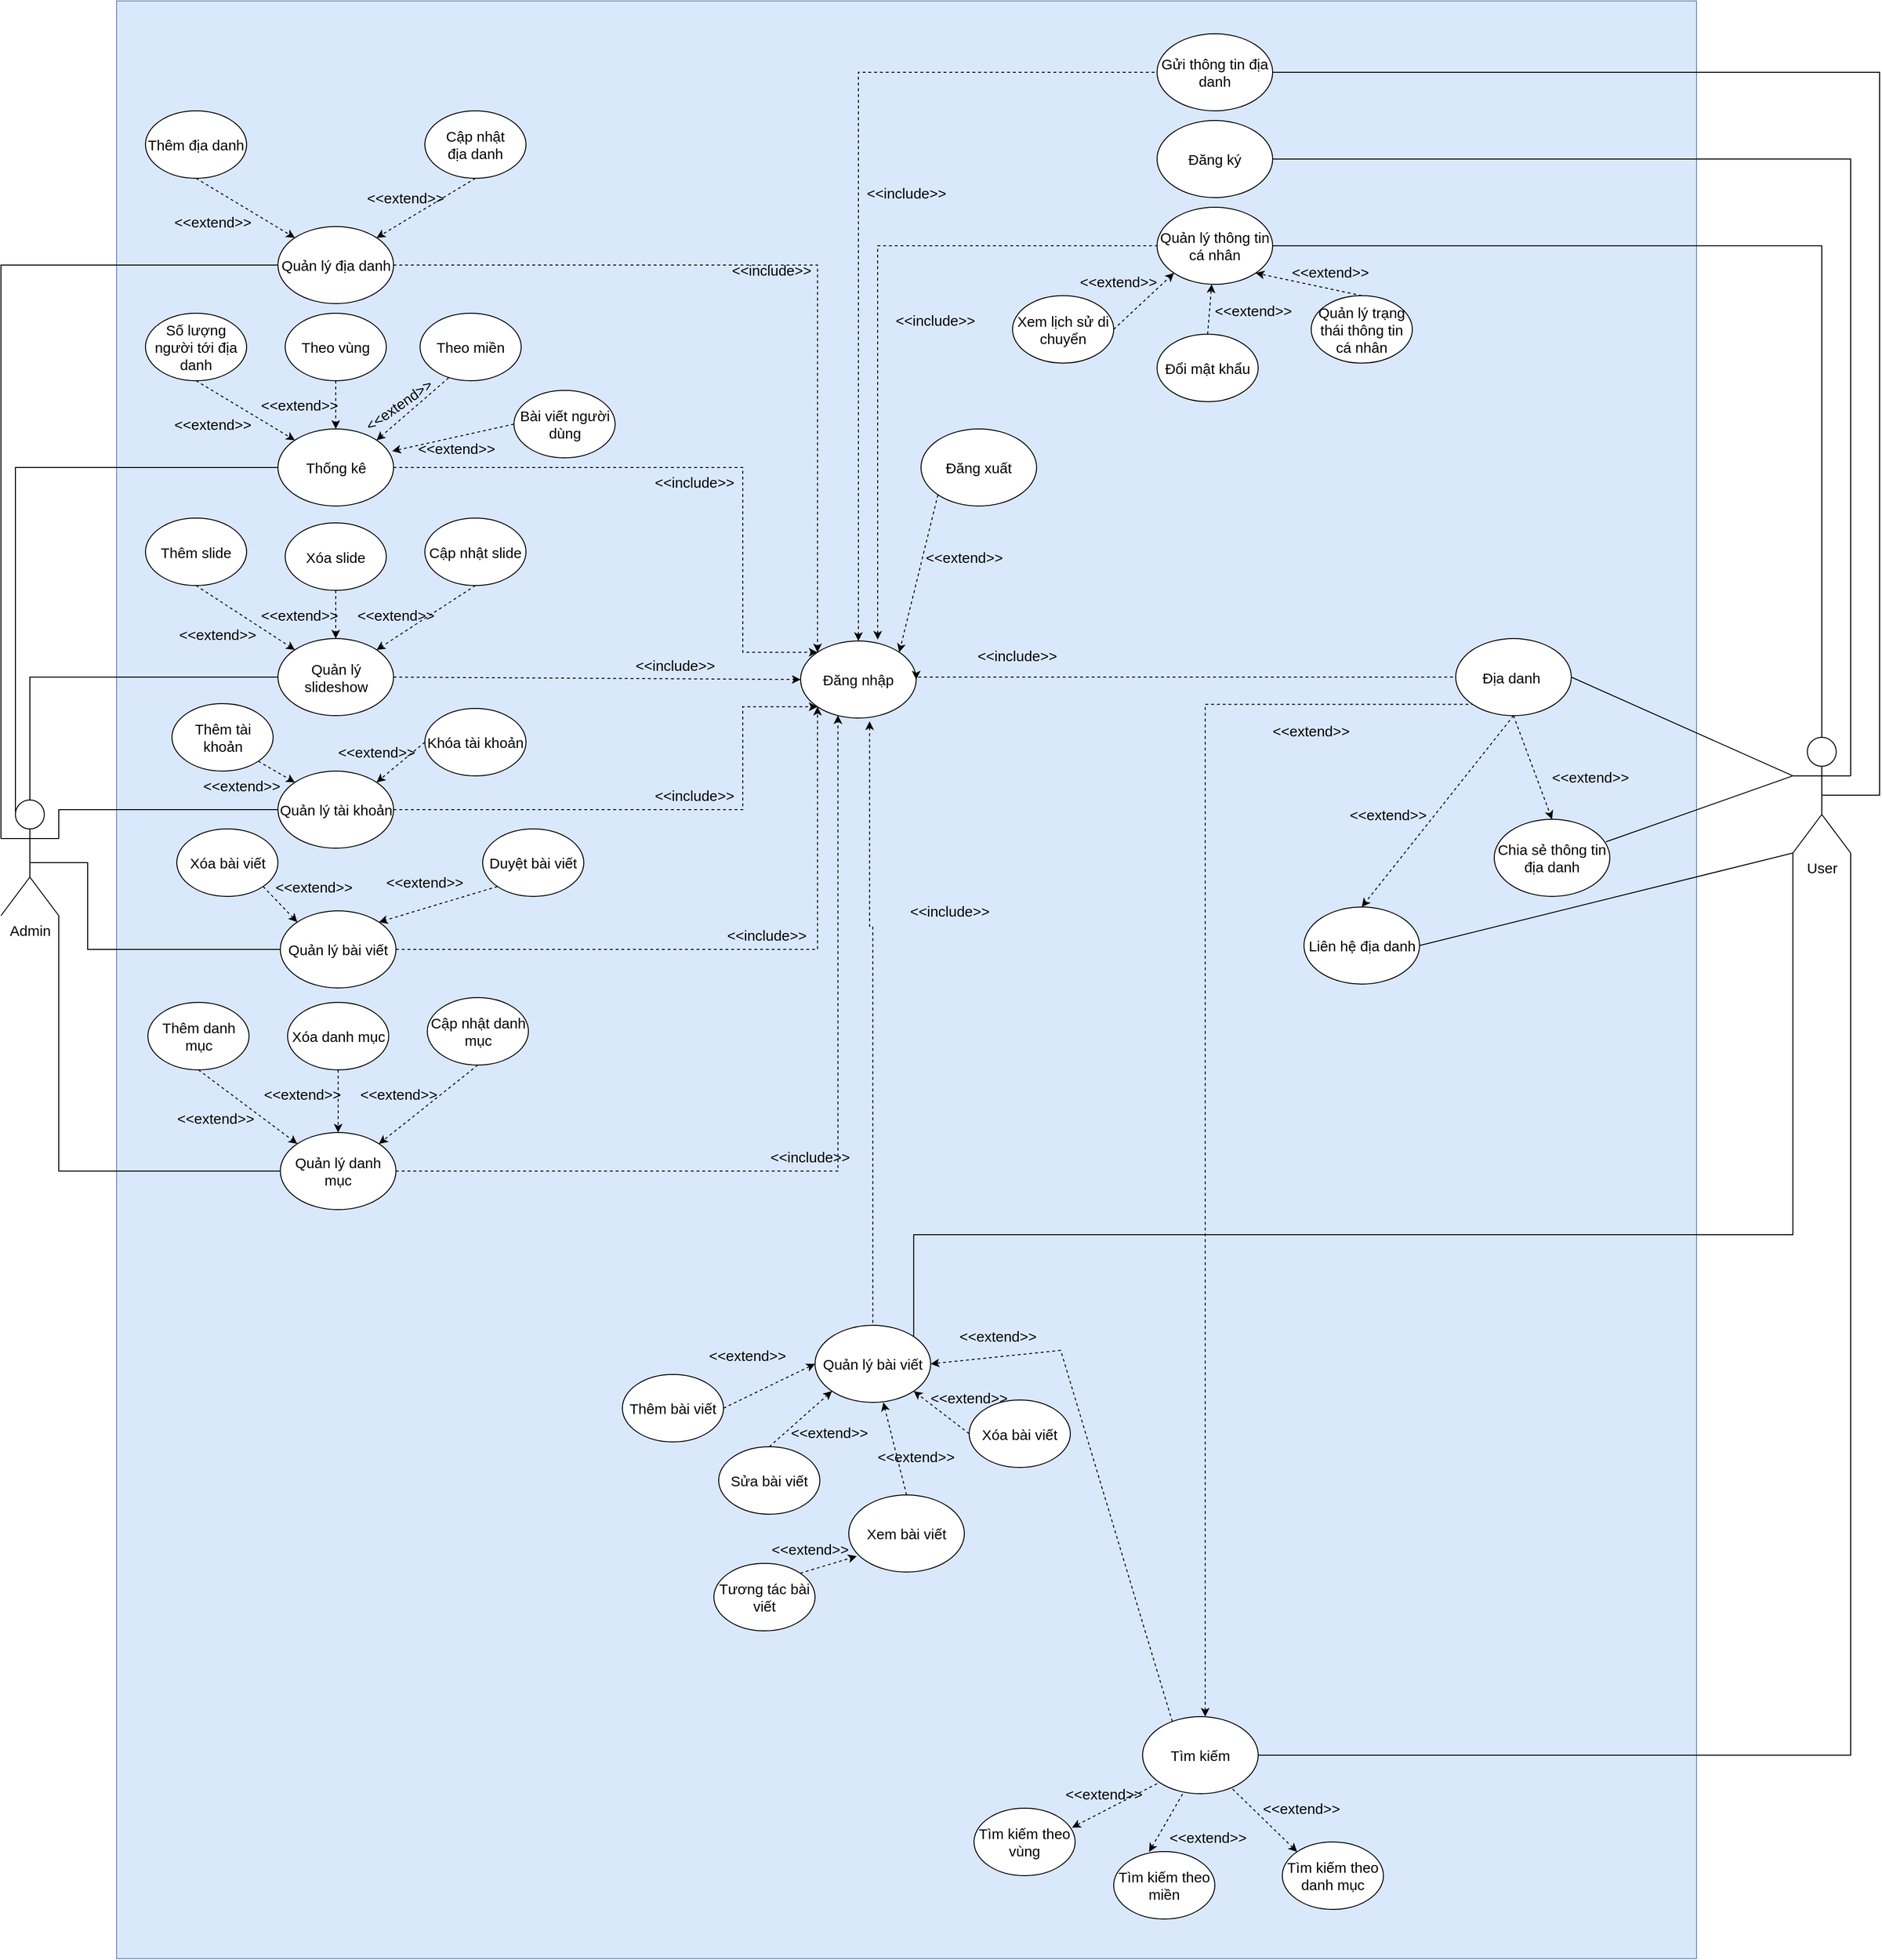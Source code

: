 <mxfile version="15.9.6" type="github" pages="4">
  <diagram id="ZoCcm9P61qJxw9AB6gbg" name="Use_Case">
    <mxGraphModel dx="1607" dy="1792" grid="1" gridSize="10" guides="1" tooltips="1" connect="1" arrows="1" fold="1" page="1" pageScale="1" pageWidth="827" pageHeight="1169" math="0" shadow="0">
      <root>
        <mxCell id="0" />
        <mxCell id="1" parent="0" />
        <mxCell id="cfHNII8UEnAriDM6BA4c-7" value="" style="rounded=0;whiteSpace=wrap;html=1;fontSize=15;fillColor=#dae8fc;strokeColor=#6c8ebf;" parent="1" vertex="1">
          <mxGeometry x="130" y="-940" width="1640" height="2031" as="geometry" />
        </mxCell>
        <mxCell id="fL3uRtifyiYJJLekXlYE-1" value="Admin" style="shape=umlActor;verticalLabelPosition=bottom;verticalAlign=top;html=1;outlineConnect=0;fontSize=15;" parent="1" vertex="1">
          <mxGeometry x="10" y="-111" width="60" height="120" as="geometry" />
        </mxCell>
        <mxCell id="cfHNII8UEnAriDM6BA4c-1" value="User" style="shape=umlActor;verticalLabelPosition=bottom;verticalAlign=top;html=1;outlineConnect=0;fontSize=15;" parent="1" vertex="1">
          <mxGeometry x="1870" y="-176" width="60" height="120" as="geometry" />
        </mxCell>
        <mxCell id="cfHNII8UEnAriDM6BA4c-2" value="Đăng ký" style="ellipse;whiteSpace=wrap;html=1;fontSize=15;" parent="1" vertex="1">
          <mxGeometry x="1210" y="-816" width="120" height="80" as="geometry" />
        </mxCell>
        <mxCell id="cfHNII8UEnAriDM6BA4c-3" value="Đăng nhập" style="ellipse;whiteSpace=wrap;html=1;fontSize=15;" parent="1" vertex="1">
          <mxGeometry x="840" y="-276" width="120" height="80" as="geometry" />
        </mxCell>
        <mxCell id="cfHNII8UEnAriDM6BA4c-4" value="Quản lý thông tin cá nhân" style="ellipse;whiteSpace=wrap;html=1;fontSize=15;" parent="1" vertex="1">
          <mxGeometry x="1210" y="-726" width="120" height="80" as="geometry" />
        </mxCell>
        <mxCell id="cfHNII8UEnAriDM6BA4c-5" value="Đổi mật khẩu" style="ellipse;whiteSpace=wrap;html=1;fontSize=15;" parent="1" vertex="1">
          <mxGeometry x="1210" y="-594.28" width="105" height="70" as="geometry" />
        </mxCell>
        <mxCell id="cfHNII8UEnAriDM6BA4c-6" value="" style="endArrow=none;html=1;rounded=0;fontSize=15;entryX=1;entryY=0.333;entryDx=0;entryDy=0;entryPerimeter=0;exitX=1;exitY=0.5;exitDx=0;exitDy=0;edgeStyle=orthogonalEdgeStyle;" parent="1" source="cfHNII8UEnAriDM6BA4c-2" target="cfHNII8UEnAriDM6BA4c-1" edge="1">
          <mxGeometry width="50" height="50" relative="1" as="geometry">
            <mxPoint x="1420" y="-506" as="sourcePoint" />
            <mxPoint x="1470" y="-556" as="targetPoint" />
            <Array as="points">
              <mxPoint x="1930" y="-776" />
            </Array>
          </mxGeometry>
        </mxCell>
        <mxCell id="cfHNII8UEnAriDM6BA4c-8" value="Đăng xuất" style="ellipse;whiteSpace=wrap;html=1;fontSize=15;" parent="1" vertex="1">
          <mxGeometry x="965" y="-496" width="120" height="80" as="geometry" />
        </mxCell>
        <mxCell id="cfHNII8UEnAriDM6BA4c-13" value="Quản lý trạng thái thông tin cá nhân" style="ellipse;whiteSpace=wrap;html=1;fontSize=15;" parent="1" vertex="1">
          <mxGeometry x="1370" y="-634.28" width="105" height="70" as="geometry" />
        </mxCell>
        <mxCell id="cfHNII8UEnAriDM6BA4c-19" value="" style="endArrow=none;html=1;rounded=0;fontSize=15;exitX=1;exitY=0.5;exitDx=0;exitDy=0;edgeStyle=orthogonalEdgeStyle;entryX=0.5;entryY=0;entryDx=0;entryDy=0;entryPerimeter=0;" parent="1" source="cfHNII8UEnAriDM6BA4c-4" target="cfHNII8UEnAriDM6BA4c-1" edge="1">
          <mxGeometry width="50" height="50" relative="1" as="geometry">
            <mxPoint x="1470" y="-616" as="sourcePoint" />
            <mxPoint x="1860" y="-300" as="targetPoint" />
            <Array as="points">
              <mxPoint x="1900" y="-686" />
            </Array>
          </mxGeometry>
        </mxCell>
        <mxCell id="cfHNII8UEnAriDM6BA4c-20" value="" style="endArrow=classic;dashed=1;html=1;rounded=0;fontSize=15;exitX=0.5;exitY=0;exitDx=0;exitDy=0;endFill=1;" parent="1" source="cfHNII8UEnAriDM6BA4c-5" target="cfHNII8UEnAriDM6BA4c-4" edge="1">
          <mxGeometry width="50" height="50" relative="1" as="geometry">
            <mxPoint x="1280" y="-754.28" as="sourcePoint" />
            <mxPoint x="1270" y="-694.28" as="targetPoint" />
          </mxGeometry>
        </mxCell>
        <mxCell id="cfHNII8UEnAriDM6BA4c-21" value="" style="endArrow=classic;dashed=1;html=1;rounded=0;fontSize=15;entryX=1;entryY=1;entryDx=0;entryDy=0;exitX=0.5;exitY=0;exitDx=0;exitDy=0;endFill=1;" parent="1" source="cfHNII8UEnAriDM6BA4c-13" target="cfHNII8UEnAriDM6BA4c-4" edge="1">
          <mxGeometry width="50" height="50" relative="1" as="geometry">
            <mxPoint x="1290" y="-744.28" as="sourcePoint" />
            <mxPoint x="1312.426" y="-705.996" as="targetPoint" />
          </mxGeometry>
        </mxCell>
        <mxCell id="cfHNII8UEnAriDM6BA4c-22" value="" style="endArrow=none;html=1;rounded=0;fontSize=15;entryX=0;entryY=1;entryDx=0;entryDy=0;entryPerimeter=0;exitX=1;exitY=0;exitDx=0;exitDy=0;edgeStyle=orthogonalEdgeStyle;" parent="1" source="uxEaz7zmO_6i6EAxezDt-14" target="cfHNII8UEnAriDM6BA4c-1" edge="1">
          <mxGeometry width="50" height="50" relative="1" as="geometry">
            <mxPoint x="1280" y="-486" as="sourcePoint" />
            <mxPoint x="1565" y="-294" as="targetPoint" />
            <Array as="points">
              <mxPoint x="957" y="340" />
              <mxPoint x="1870" y="340" />
            </Array>
          </mxGeometry>
        </mxCell>
        <mxCell id="cfHNII8UEnAriDM6BA4c-23" value="Tương tác bài viết" style="ellipse;whiteSpace=wrap;html=1;fontSize=15;" parent="1" vertex="1">
          <mxGeometry x="750" y="681" width="105" height="70" as="geometry" />
        </mxCell>
        <mxCell id="cfHNII8UEnAriDM6BA4c-25" value="Xem bài viết" style="ellipse;whiteSpace=wrap;html=1;fontSize=15;" parent="1" vertex="1">
          <mxGeometry x="890" y="610" width="120" height="80" as="geometry" />
        </mxCell>
        <mxCell id="cfHNII8UEnAriDM6BA4c-27" value="Địa danh&amp;nbsp;" style="ellipse;whiteSpace=wrap;html=1;fontSize=15;" parent="1" vertex="1">
          <mxGeometry x="1520" y="-278.5" width="120" height="80" as="geometry" />
        </mxCell>
        <mxCell id="cfHNII8UEnAriDM6BA4c-28" value="Chia sẻ thông tin địa danh" style="ellipse;whiteSpace=wrap;html=1;fontSize=15;" parent="1" vertex="1">
          <mxGeometry x="1560" y="-91" width="120" height="80" as="geometry" />
        </mxCell>
        <mxCell id="cfHNII8UEnAriDM6BA4c-29" value="" style="endArrow=classic;dashed=1;html=1;rounded=0;fontSize=15;entryX=0.069;entryY=0.794;entryDx=0;entryDy=0;exitX=1;exitY=0;exitDx=0;exitDy=0;endFill=1;entryPerimeter=0;" parent="1" source="cfHNII8UEnAriDM6BA4c-23" target="cfHNII8UEnAriDM6BA4c-25" edge="1">
          <mxGeometry width="50" height="50" relative="1" as="geometry">
            <mxPoint x="1325" y="-441" as="sourcePoint" />
            <mxPoint x="1397.574" y="-447.716" as="targetPoint" />
          </mxGeometry>
        </mxCell>
        <mxCell id="cfHNII8UEnAriDM6BA4c-32" value="Liên hệ địa danh" style="ellipse;whiteSpace=wrap;html=1;fontSize=15;" parent="1" vertex="1">
          <mxGeometry x="1362.5" width="120" height="80" as="geometry" />
        </mxCell>
        <mxCell id="cfHNII8UEnAriDM6BA4c-34" value="" style="endArrow=none;dashed=1;html=1;rounded=0;fontSize=15;entryX=0;entryY=0.5;entryDx=0;entryDy=0;endFill=0;edgeStyle=orthogonalEdgeStyle;exitX=0.667;exitY=-0.017;exitDx=0;exitDy=0;elbow=vertical;startArrow=classic;startFill=1;exitPerimeter=0;" parent="1" source="cfHNII8UEnAriDM6BA4c-3" target="cfHNII8UEnAriDM6BA4c-4" edge="1">
          <mxGeometry width="50" height="50" relative="1" as="geometry">
            <mxPoint x="880" y="-236" as="sourcePoint" />
            <mxPoint x="1220" y="-616" as="targetPoint" />
            <Array as="points">
              <mxPoint x="920" y="-686" />
            </Array>
          </mxGeometry>
        </mxCell>
        <mxCell id="cfHNII8UEnAriDM6BA4c-35" value="" style="endArrow=none;dashed=1;html=1;rounded=0;fontSize=15;entryX=0.5;entryY=0;entryDx=0;entryDy=0;endFill=0;edgeStyle=orthogonalEdgeStyle;exitX=0.597;exitY=1.042;exitDx=0;exitDy=0;startArrow=classic;startFill=1;exitPerimeter=0;" parent="1" source="cfHNII8UEnAriDM6BA4c-3" target="uxEaz7zmO_6i6EAxezDt-14" edge="1">
          <mxGeometry width="50" height="50" relative="1" as="geometry">
            <mxPoint x="890" y="-246" as="sourcePoint" />
            <mxPoint x="1210" y="-476" as="targetPoint" />
            <Array as="points">
              <mxPoint x="912" y="20" />
              <mxPoint x="915" y="20" />
            </Array>
          </mxGeometry>
        </mxCell>
        <mxCell id="cfHNII8UEnAriDM6BA4c-37" value="" style="endArrow=none;dashed=1;html=1;rounded=0;fontSize=15;entryX=0;entryY=0.5;entryDx=0;entryDy=0;endFill=0;edgeStyle=orthogonalEdgeStyle;startArrow=classic;startFill=1;exitX=1;exitY=0.5;exitDx=0;exitDy=0;" parent="1" source="cfHNII8UEnAriDM6BA4c-3" target="cfHNII8UEnAriDM6BA4c-27" edge="1">
          <mxGeometry width="50" height="50" relative="1" as="geometry">
            <mxPoint x="1000" y="-238" as="sourcePoint" />
            <mxPoint x="1220" y="-256" as="targetPoint" />
            <Array as="points">
              <mxPoint x="960" y="-238" />
            </Array>
          </mxGeometry>
        </mxCell>
        <mxCell id="cfHNII8UEnAriDM6BA4c-44" value="Tìm kiếm" style="ellipse;whiteSpace=wrap;html=1;fontSize=15;" parent="1" vertex="1">
          <mxGeometry x="1195" y="840" width="120" height="80" as="geometry" />
        </mxCell>
        <mxCell id="cfHNII8UEnAriDM6BA4c-48" value="&amp;lt;&amp;lt;extend&amp;gt;&amp;gt;" style="text;html=1;strokeColor=none;fillColor=none;align=center;verticalAlign=middle;whiteSpace=wrap;rounded=0;fontSize=15;rotation=0;" parent="1" vertex="1">
          <mxGeometry x="930" y="555" width="60" height="30" as="geometry" />
        </mxCell>
        <mxCell id="cfHNII8UEnAriDM6BA4c-49" value="&amp;lt;&amp;lt;extend&amp;gt;&amp;gt;" style="text;html=1;strokeColor=none;fillColor=none;align=center;verticalAlign=middle;whiteSpace=wrap;rounded=0;fontSize=15;rotation=0;" parent="1" vertex="1">
          <mxGeometry x="1140" y="-664.28" width="60" height="30" as="geometry" />
        </mxCell>
        <mxCell id="cfHNII8UEnAriDM6BA4c-50" value="&amp;lt;&amp;lt;extend&amp;gt;&amp;gt;" style="text;html=1;strokeColor=none;fillColor=none;align=center;verticalAlign=middle;whiteSpace=wrap;rounded=0;fontSize=15;rotation=0;" parent="1" vertex="1">
          <mxGeometry x="1360" y="-674.28" width="60" height="30" as="geometry" />
        </mxCell>
        <mxCell id="cfHNII8UEnAriDM6BA4c-52" value="&amp;lt;&amp;lt;extend&amp;gt;&amp;gt;" style="text;html=1;strokeColor=none;fillColor=none;align=center;verticalAlign=middle;whiteSpace=wrap;rounded=0;fontSize=15;rotation=0;" parent="1" vertex="1">
          <mxGeometry x="1630" y="-150" width="60" height="30" as="geometry" />
        </mxCell>
        <mxCell id="cfHNII8UEnAriDM6BA4c-53" value="&amp;lt;&amp;lt;extend&amp;gt;&amp;gt;" style="text;html=1;strokeColor=none;fillColor=none;align=center;verticalAlign=middle;whiteSpace=wrap;rounded=0;fontSize=15;rotation=0;" parent="1" vertex="1">
          <mxGeometry x="1420" y="-111" width="60" height="30" as="geometry" />
        </mxCell>
        <mxCell id="cfHNII8UEnAriDM6BA4c-56" value="&amp;lt;&amp;lt;include&amp;gt;&amp;gt;" style="text;html=1;strokeColor=none;fillColor=none;align=center;verticalAlign=middle;whiteSpace=wrap;rounded=0;fontSize=15;rotation=0;" parent="1" vertex="1">
          <mxGeometry x="965" y="-11" width="60" height="30" as="geometry" />
        </mxCell>
        <mxCell id="cfHNII8UEnAriDM6BA4c-57" value="&amp;lt;&amp;lt;include&amp;gt;&amp;gt;" style="text;html=1;strokeColor=none;fillColor=none;align=center;verticalAlign=middle;whiteSpace=wrap;rounded=0;fontSize=15;rotation=0;" parent="1" vertex="1">
          <mxGeometry x="950" y="-624.28" width="60" height="30" as="geometry" />
        </mxCell>
        <mxCell id="cfHNII8UEnAriDM6BA4c-59" value="&amp;lt;&amp;lt;include&amp;gt;&amp;gt;" style="text;html=1;strokeColor=none;fillColor=none;align=center;verticalAlign=middle;whiteSpace=wrap;rounded=0;fontSize=15;rotation=0;" parent="1" vertex="1">
          <mxGeometry x="1035" y="-276" width="60" height="30" as="geometry" />
        </mxCell>
        <mxCell id="cfHNII8UEnAriDM6BA4c-60" value="&amp;lt;&amp;lt;extend&amp;gt;&amp;gt;" style="text;html=1;strokeColor=none;fillColor=none;align=center;verticalAlign=middle;whiteSpace=wrap;rounded=0;fontSize=15;rotation=0;" parent="1" vertex="1">
          <mxGeometry x="980" y="-380" width="60" height="34" as="geometry" />
        </mxCell>
        <mxCell id="qRmpvrgM4rmU2NHmgTyy-1" value="Quản lý địa danh" style="ellipse;whiteSpace=wrap;html=1;fontSize=15;" parent="1" vertex="1">
          <mxGeometry x="297.5" y="-706" width="120" height="80" as="geometry" />
        </mxCell>
        <mxCell id="qRmpvrgM4rmU2NHmgTyy-2" value="Thêm địa danh" style="ellipse;whiteSpace=wrap;html=1;fontSize=15;" parent="1" vertex="1">
          <mxGeometry x="160" y="-826" width="105" height="70" as="geometry" />
        </mxCell>
        <mxCell id="qRmpvrgM4rmU2NHmgTyy-4" value="Cập nhật&lt;br&gt;địa danh" style="ellipse;whiteSpace=wrap;html=1;fontSize=15;" parent="1" vertex="1">
          <mxGeometry x="450" y="-826" width="105" height="70" as="geometry" />
        </mxCell>
        <mxCell id="qRmpvrgM4rmU2NHmgTyy-6" value="" style="endArrow=classic;dashed=1;html=1;rounded=0;fontSize=15;entryX=1;entryY=0;entryDx=0;entryDy=0;exitX=0.5;exitY=1;exitDx=0;exitDy=0;endFill=1;" parent="1" source="qRmpvrgM4rmU2NHmgTyy-4" target="qRmpvrgM4rmU2NHmgTyy-1" edge="1">
          <mxGeometry width="50" height="50" relative="1" as="geometry">
            <mxPoint x="367.5" y="-746" as="sourcePoint" />
            <mxPoint x="367.5" y="-676" as="targetPoint" />
          </mxGeometry>
        </mxCell>
        <mxCell id="qRmpvrgM4rmU2NHmgTyy-7" value="" style="endArrow=classic;dashed=1;html=1;rounded=0;fontSize=15;entryX=0;entryY=0;entryDx=0;entryDy=0;exitX=0.5;exitY=1;exitDx=0;exitDy=0;endFill=1;" parent="1" source="qRmpvrgM4rmU2NHmgTyy-2" target="qRmpvrgM4rmU2NHmgTyy-1" edge="1">
          <mxGeometry width="50" height="50" relative="1" as="geometry">
            <mxPoint x="377.5" y="-736" as="sourcePoint" />
            <mxPoint x="377.5" y="-666" as="targetPoint" />
          </mxGeometry>
        </mxCell>
        <mxCell id="qRmpvrgM4rmU2NHmgTyy-8" value="Thống kê" style="ellipse;whiteSpace=wrap;html=1;fontSize=15;" parent="1" vertex="1">
          <mxGeometry x="297.5" y="-496" width="120" height="80" as="geometry" />
        </mxCell>
        <mxCell id="qRmpvrgM4rmU2NHmgTyy-9" value="Duyệt bài viết" style="ellipse;whiteSpace=wrap;html=1;fontSize=15;" parent="1" vertex="1">
          <mxGeometry x="510" y="-81" width="105" height="70" as="geometry" />
        </mxCell>
        <mxCell id="qRmpvrgM4rmU2NHmgTyy-10" value="" style="endArrow=classic;dashed=1;html=1;rounded=0;fontSize=15;exitX=0;exitY=1;exitDx=0;exitDy=0;endFill=1;entryX=1;entryY=0;entryDx=0;entryDy=0;" parent="1" source="qRmpvrgM4rmU2NHmgTyy-9" target="LSRM4u0SAl1MgefFADMd-12" edge="1">
          <mxGeometry width="50" height="50" relative="1" as="geometry">
            <mxPoint x="627.5" y="-11" as="sourcePoint" />
            <mxPoint x="504.926" y="40.716" as="targetPoint" />
          </mxGeometry>
        </mxCell>
        <mxCell id="qRmpvrgM4rmU2NHmgTyy-11" value="Gửi thông tin địa danh" style="ellipse;whiteSpace=wrap;html=1;fontSize=15;" parent="1" vertex="1">
          <mxGeometry x="1210" y="-906" width="120" height="80" as="geometry" />
        </mxCell>
        <mxCell id="qRmpvrgM4rmU2NHmgTyy-12" value="" style="endArrow=none;html=1;rounded=0;fontSize=15;exitX=1;exitY=0.5;exitDx=0;exitDy=0;edgeStyle=orthogonalEdgeStyle;entryX=0.5;entryY=0.5;entryDx=0;entryDy=0;entryPerimeter=0;" parent="1" source="qRmpvrgM4rmU2NHmgTyy-11" target="cfHNII8UEnAriDM6BA4c-1" edge="1">
          <mxGeometry width="50" height="50" relative="1" as="geometry">
            <mxPoint x="1340" y="-586" as="sourcePoint" />
            <mxPoint x="1580" y="-126" as="targetPoint" />
            <Array as="points">
              <mxPoint x="1960" y="-866" />
              <mxPoint x="1960" y="-116" />
            </Array>
          </mxGeometry>
        </mxCell>
        <mxCell id="qRmpvrgM4rmU2NHmgTyy-14" value="" style="endArrow=none;dashed=1;html=1;rounded=0;fontSize=15;entryX=0;entryY=0.5;entryDx=0;entryDy=0;endFill=0;edgeStyle=orthogonalEdgeStyle;exitX=0.5;exitY=0;exitDx=0;exitDy=0;elbow=vertical;startArrow=classic;startFill=1;" parent="1" source="cfHNII8UEnAriDM6BA4c-3" target="qRmpvrgM4rmU2NHmgTyy-11" edge="1">
          <mxGeometry width="50" height="50" relative="1" as="geometry">
            <mxPoint x="952.426" y="-254.284" as="sourcePoint" />
            <mxPoint x="1220" y="-466" as="targetPoint" />
            <Array as="points">
              <mxPoint x="900" y="-866" />
            </Array>
          </mxGeometry>
        </mxCell>
        <mxCell id="qRmpvrgM4rmU2NHmgTyy-15" value="&amp;lt;&amp;lt;include&amp;gt;&amp;gt;" style="text;html=1;strokeColor=none;fillColor=none;align=center;verticalAlign=middle;whiteSpace=wrap;rounded=0;fontSize=15;rotation=0;" parent="1" vertex="1">
          <mxGeometry x="920" y="-756" width="60" height="30" as="geometry" />
        </mxCell>
        <mxCell id="qRmpvrgM4rmU2NHmgTyy-17" value="Số lượng người tới địa danh" style="ellipse;whiteSpace=wrap;html=1;fontSize=15;" parent="1" vertex="1">
          <mxGeometry x="160" y="-616" width="105" height="70" as="geometry" />
        </mxCell>
        <mxCell id="qRmpvrgM4rmU2NHmgTyy-18" value="Theo vùng&lt;span style=&quot;color: rgba(0 , 0 , 0 , 0) ; font-family: monospace ; font-size: 0px&quot;&gt;%3CmxGraphModel%3E%3Croot%3E%3CmxCell%20id%3D%220%22%2F%3E%3CmxCell%20id%3D%221%22%20parent%3D%220%22%2F%3E%3CmxCell%20id%3D%222%22%20value%3D%22S%E1%BB%91%20l%C6%B0%E1%BB%A3ng%20ng%C6%B0%E1%BB%9Di%20t%E1%BB%9Bi%20%C4%91%E1%BB%8Ba%20danh%22%20style%3D%22ellipse%3BwhiteSpace%3Dwrap%3Bhtml%3D1%3BfontSize%3D15%3B%22%20vertex%3D%221%22%20parent%3D%221%22%3E%3CmxGeometry%20x%3D%22225%22%20y%3D%22240%22%20width%3D%22105%22%20height%3D%2270%22%20as%3D%22geometry%22%2F%3E%3C%2FmxCell%3E%3C%2Froot%3E%3C%2FmxGraphModel%3E&lt;/span&gt;" style="ellipse;whiteSpace=wrap;html=1;fontSize=15;" parent="1" vertex="1">
          <mxGeometry x="305" y="-616" width="105" height="70" as="geometry" />
        </mxCell>
        <mxCell id="qRmpvrgM4rmU2NHmgTyy-19" value="Bài viết người dùng" style="ellipse;whiteSpace=wrap;html=1;fontSize=15;" parent="1" vertex="1">
          <mxGeometry x="542.5" y="-536" width="105" height="70" as="geometry" />
        </mxCell>
        <mxCell id="qRmpvrgM4rmU2NHmgTyy-20" value="" style="endArrow=classic;dashed=1;html=1;rounded=0;fontSize=15;entryX=0;entryY=0;entryDx=0;entryDy=0;exitX=0.5;exitY=1;exitDx=0;exitDy=0;endFill=1;" parent="1" source="qRmpvrgM4rmU2NHmgTyy-17" target="qRmpvrgM4rmU2NHmgTyy-8" edge="1">
          <mxGeometry width="50" height="50" relative="1" as="geometry">
            <mxPoint x="222.5" y="-776" as="sourcePoint" />
            <mxPoint x="325.074" y="-694.284" as="targetPoint" />
          </mxGeometry>
        </mxCell>
        <mxCell id="qRmpvrgM4rmU2NHmgTyy-21" value="" style="endArrow=classic;dashed=1;html=1;rounded=0;fontSize=15;entryX=0.5;entryY=0;entryDx=0;entryDy=0;exitX=0.5;exitY=1;exitDx=0;exitDy=0;endFill=1;" parent="1" source="qRmpvrgM4rmU2NHmgTyy-18" target="qRmpvrgM4rmU2NHmgTyy-8" edge="1">
          <mxGeometry width="50" height="50" relative="1" as="geometry">
            <mxPoint x="367.5" y="-776" as="sourcePoint" />
            <mxPoint x="367.5" y="-706" as="targetPoint" />
          </mxGeometry>
        </mxCell>
        <mxCell id="qRmpvrgM4rmU2NHmgTyy-22" value="" style="endArrow=classic;dashed=1;html=1;rounded=0;fontSize=15;entryX=0.988;entryY=0.288;entryDx=0;entryDy=0;exitX=0;exitY=0.5;exitDx=0;exitDy=0;endFill=1;entryPerimeter=0;" parent="1" source="qRmpvrgM4rmU2NHmgTyy-19" target="qRmpvrgM4rmU2NHmgTyy-8" edge="1">
          <mxGeometry width="50" height="50" relative="1" as="geometry">
            <mxPoint x="377.5" y="-766" as="sourcePoint" />
            <mxPoint x="377.5" y="-696" as="targetPoint" />
          </mxGeometry>
        </mxCell>
        <mxCell id="qRmpvrgM4rmU2NHmgTyy-23" value="Xem lịch sử di chuyển" style="ellipse;whiteSpace=wrap;html=1;fontSize=15;" parent="1" vertex="1">
          <mxGeometry x="1060" y="-634.28" width="105" height="70" as="geometry" />
        </mxCell>
        <mxCell id="qRmpvrgM4rmU2NHmgTyy-24" value="" style="endArrow=classic;dashed=1;html=1;rounded=0;fontSize=15;entryX=0;entryY=1;entryDx=0;entryDy=0;exitX=1;exitY=0.5;exitDx=0;exitDy=0;endFill=1;" parent="1" source="qRmpvrgM4rmU2NHmgTyy-23" target="cfHNII8UEnAriDM6BA4c-4" edge="1">
          <mxGeometry width="50" height="50" relative="1" as="geometry">
            <mxPoint x="1165.0" y="-569.28" as="sourcePoint" />
            <mxPoint x="1227.574" y="-705.996" as="targetPoint" />
          </mxGeometry>
        </mxCell>
        <mxCell id="qRmpvrgM4rmU2NHmgTyy-25" value="&amp;lt;&amp;lt;extend&amp;gt;&amp;gt;" style="text;html=1;strokeColor=none;fillColor=none;align=center;verticalAlign=middle;whiteSpace=wrap;rounded=0;fontSize=15;rotation=0;" parent="1" vertex="1">
          <mxGeometry x="1280" y="-634.28" width="60" height="30" as="geometry" />
        </mxCell>
        <mxCell id="qRmpvrgM4rmU2NHmgTyy-27" value="&amp;lt;&amp;lt;extend&amp;gt;&amp;gt;" style="text;html=1;strokeColor=none;fillColor=none;align=center;verticalAlign=middle;whiteSpace=wrap;rounded=0;fontSize=15;rotation=0;" parent="1" vertex="1">
          <mxGeometry x="200" y="-726" width="60" height="30" as="geometry" />
        </mxCell>
        <mxCell id="qRmpvrgM4rmU2NHmgTyy-28" value="&amp;lt;&amp;lt;extend&amp;gt;&amp;gt;" style="text;html=1;strokeColor=none;fillColor=none;align=center;verticalAlign=middle;whiteSpace=wrap;rounded=0;fontSize=15;rotation=0;" parent="1" vertex="1">
          <mxGeometry x="400" y="-751" width="60" height="30" as="geometry" />
        </mxCell>
        <mxCell id="qRmpvrgM4rmU2NHmgTyy-29" value="&amp;lt;&amp;lt;extend&amp;gt;&amp;gt;" style="text;html=1;strokeColor=none;fillColor=none;align=center;verticalAlign=middle;whiteSpace=wrap;rounded=0;fontSize=15;rotation=0;" parent="1" vertex="1">
          <mxGeometry x="420" y="-41" width="60" height="30" as="geometry" />
        </mxCell>
        <mxCell id="qRmpvrgM4rmU2NHmgTyy-30" value="&amp;lt;&amp;lt;extend&amp;gt;&amp;gt;" style="text;html=1;strokeColor=none;fillColor=none;align=center;verticalAlign=middle;whiteSpace=wrap;rounded=0;fontSize=15;rotation=0;" parent="1" vertex="1">
          <mxGeometry x="200" y="-516" width="60" height="30" as="geometry" />
        </mxCell>
        <mxCell id="qRmpvrgM4rmU2NHmgTyy-31" value="&amp;lt;&amp;lt;extend&amp;gt;&amp;gt;" style="text;html=1;strokeColor=none;fillColor=none;align=center;verticalAlign=middle;whiteSpace=wrap;rounded=0;fontSize=15;rotation=0;" parent="1" vertex="1">
          <mxGeometry x="290" y="-536" width="60" height="30" as="geometry" />
        </mxCell>
        <mxCell id="qRmpvrgM4rmU2NHmgTyy-32" value="&amp;lt;&amp;lt;extend&amp;gt;&amp;gt;" style="text;html=1;strokeColor=none;fillColor=none;align=center;verticalAlign=middle;whiteSpace=wrap;rounded=0;fontSize=15;rotation=0;" parent="1" vertex="1">
          <mxGeometry x="452.5" y="-491" width="60" height="30" as="geometry" />
        </mxCell>
        <mxCell id="qRmpvrgM4rmU2NHmgTyy-33" value="Quản lý slideshow" style="ellipse;whiteSpace=wrap;html=1;fontSize=15;" parent="1" vertex="1">
          <mxGeometry x="297.5" y="-278.5" width="120" height="80" as="geometry" />
        </mxCell>
        <mxCell id="qRmpvrgM4rmU2NHmgTyy-34" value="Thêm slide" style="ellipse;whiteSpace=wrap;html=1;fontSize=15;" parent="1" vertex="1">
          <mxGeometry x="160" y="-403.5" width="105" height="70" as="geometry" />
        </mxCell>
        <mxCell id="qRmpvrgM4rmU2NHmgTyy-35" value="Xóa slide" style="ellipse;whiteSpace=wrap;html=1;fontSize=15;" parent="1" vertex="1">
          <mxGeometry x="305" y="-398.5" width="105" height="70" as="geometry" />
        </mxCell>
        <mxCell id="qRmpvrgM4rmU2NHmgTyy-37" value="Quản lý danh mục" style="ellipse;whiteSpace=wrap;html=1;fontSize=15;" parent="1" vertex="1">
          <mxGeometry x="300" y="234" width="120" height="80" as="geometry" />
        </mxCell>
        <mxCell id="qRmpvrgM4rmU2NHmgTyy-38" value="" style="endArrow=classic;dashed=1;html=1;rounded=0;fontSize=15;entryX=0;entryY=0;entryDx=0;entryDy=0;exitX=0.5;exitY=1;exitDx=0;exitDy=0;endFill=1;" parent="1" source="qRmpvrgM4rmU2NHmgTyy-34" target="qRmpvrgM4rmU2NHmgTyy-33" edge="1">
          <mxGeometry width="50" height="50" relative="1" as="geometry">
            <mxPoint x="512.5" y="-583.5" as="sourcePoint" />
            <mxPoint x="409.926" y="-501.784" as="targetPoint" />
          </mxGeometry>
        </mxCell>
        <mxCell id="qRmpvrgM4rmU2NHmgTyy-39" value="" style="endArrow=classic;dashed=1;html=1;rounded=0;fontSize=15;entryX=0.5;entryY=0;entryDx=0;entryDy=0;exitX=0.5;exitY=1;exitDx=0;exitDy=0;endFill=1;" parent="1" source="qRmpvrgM4rmU2NHmgTyy-35" target="qRmpvrgM4rmU2NHmgTyy-33" edge="1">
          <mxGeometry width="50" height="50" relative="1" as="geometry">
            <mxPoint x="522.5" y="-573.5" as="sourcePoint" />
            <mxPoint x="419.926" y="-491.784" as="targetPoint" />
          </mxGeometry>
        </mxCell>
        <mxCell id="qRmpvrgM4rmU2NHmgTyy-40" value="&amp;lt;&amp;lt;extend&amp;gt;&amp;gt;" style="text;html=1;strokeColor=none;fillColor=none;align=center;verticalAlign=middle;whiteSpace=wrap;rounded=0;fontSize=15;rotation=0;" parent="1" vertex="1">
          <mxGeometry x="205" y="-298.5" width="60" height="30" as="geometry" />
        </mxCell>
        <mxCell id="qRmpvrgM4rmU2NHmgTyy-41" value="&amp;lt;&amp;lt;extend&amp;gt;&amp;gt;" style="text;html=1;strokeColor=none;fillColor=none;align=center;verticalAlign=middle;whiteSpace=wrap;rounded=0;fontSize=15;rotation=0;" parent="1" vertex="1">
          <mxGeometry x="290" y="-318.5" width="60" height="30" as="geometry" />
        </mxCell>
        <mxCell id="qRmpvrgM4rmU2NHmgTyy-42" value="Thêm danh mục" style="ellipse;whiteSpace=wrap;html=1;fontSize=15;" parent="1" vertex="1">
          <mxGeometry x="162.5" y="99" width="105" height="70" as="geometry" />
        </mxCell>
        <mxCell id="qRmpvrgM4rmU2NHmgTyy-43" value="Xóa danh mục" style="ellipse;whiteSpace=wrap;html=1;fontSize=15;" parent="1" vertex="1">
          <mxGeometry x="307.5" y="99" width="105" height="70" as="geometry" />
        </mxCell>
        <mxCell id="qRmpvrgM4rmU2NHmgTyy-44" value="" style="endArrow=classic;dashed=1;html=1;rounded=0;fontSize=15;entryX=0.5;entryY=0;entryDx=0;entryDy=0;exitX=0.5;exitY=1;exitDx=0;exitDy=0;endFill=1;" parent="1" source="qRmpvrgM4rmU2NHmgTyy-43" target="qRmpvrgM4rmU2NHmgTyy-37" edge="1">
          <mxGeometry width="50" height="50" relative="1" as="geometry">
            <mxPoint x="515" y="-66" as="sourcePoint" />
            <mxPoint x="412.426" y="15.716" as="targetPoint" />
          </mxGeometry>
        </mxCell>
        <mxCell id="qRmpvrgM4rmU2NHmgTyy-45" value="" style="endArrow=classic;dashed=1;html=1;rounded=0;fontSize=15;entryX=0;entryY=0;entryDx=0;entryDy=0;exitX=0.5;exitY=1;exitDx=0;exitDy=0;endFill=1;" parent="1" source="qRmpvrgM4rmU2NHmgTyy-42" target="qRmpvrgM4rmU2NHmgTyy-37" edge="1">
          <mxGeometry width="50" height="50" relative="1" as="geometry">
            <mxPoint x="525" y="-56" as="sourcePoint" />
            <mxPoint x="422.426" y="25.716" as="targetPoint" />
          </mxGeometry>
        </mxCell>
        <mxCell id="qRmpvrgM4rmU2NHmgTyy-46" value="&amp;lt;&amp;lt;extend&amp;gt;&amp;gt;" style="text;html=1;strokeColor=none;fillColor=none;align=center;verticalAlign=middle;whiteSpace=wrap;rounded=0;fontSize=15;rotation=0;" parent="1" vertex="1">
          <mxGeometry x="292.5" y="179" width="60" height="30" as="geometry" />
        </mxCell>
        <mxCell id="qRmpvrgM4rmU2NHmgTyy-47" value="&amp;lt;&amp;lt;extend&amp;gt;&amp;gt;" style="text;html=1;strokeColor=none;fillColor=none;align=center;verticalAlign=middle;whiteSpace=wrap;rounded=0;fontSize=15;rotation=0;" parent="1" vertex="1">
          <mxGeometry x="202.5" y="204" width="60" height="30" as="geometry" />
        </mxCell>
        <mxCell id="qRmpvrgM4rmU2NHmgTyy-48" value="" style="endArrow=none;html=1;rounded=0;fontSize=15;exitX=1;exitY=1;exitDx=0;exitDy=0;exitPerimeter=0;entryX=0;entryY=0.5;entryDx=0;entryDy=0;edgeStyle=orthogonalEdgeStyle;" parent="1" source="fL3uRtifyiYJJLekXlYE-1" target="qRmpvrgM4rmU2NHmgTyy-37" edge="1">
          <mxGeometry width="50" height="50" relative="1" as="geometry">
            <mxPoint x="450" y="-86" as="sourcePoint" />
            <mxPoint x="500" y="-136" as="targetPoint" />
          </mxGeometry>
        </mxCell>
        <mxCell id="qRmpvrgM4rmU2NHmgTyy-49" value="" style="endArrow=none;html=1;rounded=0;fontSize=15;exitX=0.5;exitY=0;exitDx=0;exitDy=0;exitPerimeter=0;entryX=0;entryY=0.5;entryDx=0;entryDy=0;edgeStyle=orthogonalEdgeStyle;" parent="1" source="fL3uRtifyiYJJLekXlYE-1" target="qRmpvrgM4rmU2NHmgTyy-33" edge="1">
          <mxGeometry width="50" height="50" relative="1" as="geometry">
            <mxPoint x="80" y="-46" as="sourcePoint" />
            <mxPoint x="307.5" y="154" as="targetPoint" />
          </mxGeometry>
        </mxCell>
        <mxCell id="qRmpvrgM4rmU2NHmgTyy-50" value="" style="endArrow=none;html=1;rounded=0;fontSize=15;entryX=0;entryY=0.5;entryDx=0;entryDy=0;edgeStyle=orthogonalEdgeStyle;exitX=0;exitY=0.333;exitDx=0;exitDy=0;exitPerimeter=0;" parent="1" source="fL3uRtifyiYJJLekXlYE-1" target="qRmpvrgM4rmU2NHmgTyy-1" edge="1">
          <mxGeometry width="50" height="50" relative="1" as="geometry">
            <mxPoint x="-30" y="-276" as="sourcePoint" />
            <mxPoint x="307.5" y="-106" as="targetPoint" />
            <Array as="points">
              <mxPoint x="10" y="-666" />
            </Array>
          </mxGeometry>
        </mxCell>
        <mxCell id="qRmpvrgM4rmU2NHmgTyy-51" value="" style="endArrow=none;html=1;rounded=0;fontSize=15;entryX=0;entryY=0.5;entryDx=0;entryDy=0;edgeStyle=orthogonalEdgeStyle;exitX=0.25;exitY=0.1;exitDx=0;exitDy=0;exitPerimeter=0;" parent="1" source="fL3uRtifyiYJJLekXlYE-1" target="qRmpvrgM4rmU2NHmgTyy-8" edge="1">
          <mxGeometry width="50" height="50" relative="1" as="geometry">
            <mxPoint x="20" y="-126" as="sourcePoint" />
            <mxPoint x="307.5" y="-566" as="targetPoint" />
            <Array as="points">
              <mxPoint x="25" y="-456" />
            </Array>
          </mxGeometry>
        </mxCell>
        <mxCell id="LSRM4u0SAl1MgefFADMd-1" value="Cập nhật slide" style="ellipse;whiteSpace=wrap;html=1;fontSize=15;" parent="1" vertex="1">
          <mxGeometry x="450" y="-403.5" width="105" height="70" as="geometry" />
        </mxCell>
        <mxCell id="LSRM4u0SAl1MgefFADMd-3" value="" style="endArrow=classic;dashed=1;html=1;rounded=0;fontSize=15;entryX=1;entryY=0;entryDx=0;entryDy=0;exitX=0.5;exitY=1;exitDx=0;exitDy=0;endFill=1;" parent="1" source="LSRM4u0SAl1MgefFADMd-1" target="qRmpvrgM4rmU2NHmgTyy-33" edge="1">
          <mxGeometry width="50" height="50" relative="1" as="geometry">
            <mxPoint x="222.5" y="-323.5" as="sourcePoint" />
            <mxPoint x="325.074" y="-246.784" as="targetPoint" />
          </mxGeometry>
        </mxCell>
        <mxCell id="LSRM4u0SAl1MgefFADMd-4" value="&amp;lt;&amp;lt;extend&amp;gt;&amp;gt;" style="text;html=1;strokeColor=none;fillColor=none;align=center;verticalAlign=middle;whiteSpace=wrap;rounded=0;fontSize=15;rotation=0;" parent="1" vertex="1">
          <mxGeometry x="390" y="-318.5" width="60" height="30" as="geometry" />
        </mxCell>
        <mxCell id="LSRM4u0SAl1MgefFADMd-5" value="Cập nhật danh mục" style="ellipse;whiteSpace=wrap;html=1;fontSize=15;" parent="1" vertex="1">
          <mxGeometry x="452.5" y="94" width="105" height="70" as="geometry" />
        </mxCell>
        <mxCell id="LSRM4u0SAl1MgefFADMd-6" value="" style="endArrow=classic;dashed=1;html=1;rounded=0;fontSize=15;entryX=1;entryY=0;entryDx=0;entryDy=0;exitX=0.5;exitY=1;exitDx=0;exitDy=0;endFill=1;" parent="1" source="LSRM4u0SAl1MgefFADMd-5" target="qRmpvrgM4rmU2NHmgTyy-37" edge="1">
          <mxGeometry width="50" height="50" relative="1" as="geometry">
            <mxPoint x="370.0" y="179" as="sourcePoint" />
            <mxPoint x="370.0" y="244" as="targetPoint" />
          </mxGeometry>
        </mxCell>
        <mxCell id="LSRM4u0SAl1MgefFADMd-7" value="&amp;lt;&amp;lt;extend&amp;gt;&amp;gt;" style="text;html=1;strokeColor=none;fillColor=none;align=center;verticalAlign=middle;whiteSpace=wrap;rounded=0;fontSize=15;rotation=0;" parent="1" vertex="1">
          <mxGeometry x="392.5" y="179" width="60" height="30" as="geometry" />
        </mxCell>
        <mxCell id="LSRM4u0SAl1MgefFADMd-8" value="Quản lý tài khoản" style="ellipse;whiteSpace=wrap;html=1;fontSize=15;" parent="1" vertex="1">
          <mxGeometry x="297.5" y="-141" width="120" height="80" as="geometry" />
        </mxCell>
        <mxCell id="LSRM4u0SAl1MgefFADMd-9" value="Khóa tài khoản" style="ellipse;whiteSpace=wrap;html=1;fontSize=15;" parent="1" vertex="1">
          <mxGeometry x="450" y="-206" width="105" height="70" as="geometry" />
        </mxCell>
        <mxCell id="LSRM4u0SAl1MgefFADMd-10" value="" style="endArrow=classic;dashed=1;html=1;rounded=0;fontSize=15;entryX=1;entryY=0;entryDx=0;entryDy=0;exitX=0;exitY=0.5;exitDx=0;exitDy=0;endFill=1;" parent="1" source="LSRM4u0SAl1MgefFADMd-9" target="LSRM4u0SAl1MgefFADMd-8" edge="1">
          <mxGeometry width="50" height="50" relative="1" as="geometry">
            <mxPoint x="512.5" y="-336" as="sourcePoint" />
            <mxPoint x="409.926" y="-269.284" as="targetPoint" />
          </mxGeometry>
        </mxCell>
        <mxCell id="LSRM4u0SAl1MgefFADMd-11" value="&amp;lt;&amp;lt;extend&amp;gt;&amp;gt;" style="text;html=1;strokeColor=none;fillColor=none;align=center;verticalAlign=middle;whiteSpace=wrap;rounded=0;fontSize=15;rotation=0;" parent="1" vertex="1">
          <mxGeometry x="370" y="-176" width="60" height="30" as="geometry" />
        </mxCell>
        <mxCell id="LSRM4u0SAl1MgefFADMd-12" value="Quản lý bài viết" style="ellipse;whiteSpace=wrap;html=1;fontSize=15;" parent="1" vertex="1">
          <mxGeometry x="300" y="4" width="120" height="80" as="geometry" />
        </mxCell>
        <mxCell id="LSRM4u0SAl1MgefFADMd-13" value="Xóa bài viết" style="ellipse;whiteSpace=wrap;html=1;fontSize=15;" parent="1" vertex="1">
          <mxGeometry x="192.5" y="-81" width="105" height="70" as="geometry" />
        </mxCell>
        <mxCell id="LSRM4u0SAl1MgefFADMd-14" value="" style="endArrow=classic;dashed=1;html=1;rounded=0;fontSize=15;entryX=0;entryY=0;entryDx=0;entryDy=0;exitX=1;exitY=1;exitDx=0;exitDy=0;endFill=1;" parent="1" source="LSRM4u0SAl1MgefFADMd-13" target="LSRM4u0SAl1MgefFADMd-12" edge="1">
          <mxGeometry width="50" height="50" relative="1" as="geometry">
            <mxPoint x="460.0" y="-181" as="sourcePoint" />
            <mxPoint x="409.926" y="-119.284" as="targetPoint" />
          </mxGeometry>
        </mxCell>
        <mxCell id="LSRM4u0SAl1MgefFADMd-15" value="&amp;lt;&amp;lt;extend&amp;gt;&amp;gt;" style="text;html=1;strokeColor=none;fillColor=none;align=center;verticalAlign=middle;whiteSpace=wrap;rounded=0;fontSize=15;rotation=0;" parent="1" vertex="1">
          <mxGeometry x="305" y="-36" width="60" height="30" as="geometry" />
        </mxCell>
        <mxCell id="LSRM4u0SAl1MgefFADMd-16" value="" style="endArrow=none;html=1;rounded=0;fontSize=15;exitX=1;exitY=0.333;exitDx=0;exitDy=0;exitPerimeter=0;entryX=0;entryY=0.5;entryDx=0;entryDy=0;edgeStyle=orthogonalEdgeStyle;" parent="1" source="fL3uRtifyiYJJLekXlYE-1" target="LSRM4u0SAl1MgefFADMd-8" edge="1">
          <mxGeometry width="50" height="50" relative="1" as="geometry">
            <mxPoint x="50" y="-121" as="sourcePoint" />
            <mxPoint x="307.5" y="-241" as="targetPoint" />
            <Array as="points">
              <mxPoint x="70" y="-101" />
            </Array>
          </mxGeometry>
        </mxCell>
        <mxCell id="LSRM4u0SAl1MgefFADMd-17" value="" style="endArrow=none;html=1;rounded=0;fontSize=15;exitX=0.5;exitY=0.5;exitDx=0;exitDy=0;exitPerimeter=0;entryX=0;entryY=0.5;entryDx=0;entryDy=0;edgeStyle=orthogonalEdgeStyle;" parent="1" source="fL3uRtifyiYJJLekXlYE-1" target="LSRM4u0SAl1MgefFADMd-12" edge="1">
          <mxGeometry width="50" height="50" relative="1" as="geometry">
            <mxPoint x="65" y="-109" as="sourcePoint" />
            <mxPoint x="307.5" y="-91" as="targetPoint" />
            <Array as="points">
              <mxPoint x="40" y="-46" />
              <mxPoint x="100" y="-46" />
              <mxPoint x="100" y="44" />
            </Array>
          </mxGeometry>
        </mxCell>
        <mxCell id="LSRM4u0SAl1MgefFADMd-19" value="" style="endArrow=classic;dashed=1;html=1;rounded=0;fontSize=15;exitX=1;exitY=0.5;exitDx=0;exitDy=0;endFill=1;entryX=0;entryY=0;entryDx=0;entryDy=0;edgeStyle=orthogonalEdgeStyle;" parent="1" source="qRmpvrgM4rmU2NHmgTyy-1" target="cfHNII8UEnAriDM6BA4c-3" edge="1">
          <mxGeometry width="50" height="50" relative="1" as="geometry">
            <mxPoint x="315.675" y="-711.054" as="sourcePoint" />
            <mxPoint x="150" y="-676" as="targetPoint" />
          </mxGeometry>
        </mxCell>
        <mxCell id="LSRM4u0SAl1MgefFADMd-20" value="" style="endArrow=classic;dashed=1;html=1;rounded=0;fontSize=15;exitX=1;exitY=0.5;exitDx=0;exitDy=0;endFill=1;entryX=0;entryY=0;entryDx=0;entryDy=0;edgeStyle=orthogonalEdgeStyle;" parent="1" source="qRmpvrgM4rmU2NHmgTyy-8" target="cfHNII8UEnAriDM6BA4c-3" edge="1">
          <mxGeometry width="50" height="50" relative="1" as="geometry">
            <mxPoint x="167.5" y="-666" as="sourcePoint" />
            <mxPoint x="867.574" y="-254.284" as="targetPoint" />
            <Array as="points">
              <mxPoint x="780" y="-456" />
              <mxPoint x="780" y="-264" />
            </Array>
          </mxGeometry>
        </mxCell>
        <mxCell id="LSRM4u0SAl1MgefFADMd-26" value="" style="endArrow=classic;dashed=1;html=1;rounded=0;fontSize=15;exitX=1;exitY=0.5;exitDx=0;exitDy=0;endFill=1;entryX=0;entryY=1;entryDx=0;entryDy=0;edgeStyle=orthogonalEdgeStyle;" parent="1" source="LSRM4u0SAl1MgefFADMd-8" target="cfHNII8UEnAriDM6BA4c-3" edge="1">
          <mxGeometry width="50" height="50" relative="1" as="geometry">
            <mxPoint x="190.0" y="-96" as="sourcePoint" />
            <mxPoint x="872.5" y="-93.5" as="targetPoint" />
            <Array as="points">
              <mxPoint x="780" y="-101" />
              <mxPoint x="780" y="-208" />
            </Array>
          </mxGeometry>
        </mxCell>
        <mxCell id="LSRM4u0SAl1MgefFADMd-27" value="" style="endArrow=classic;dashed=1;html=1;rounded=0;fontSize=15;exitX=1;exitY=0.5;exitDx=0;exitDy=0;endFill=1;entryX=0;entryY=1;entryDx=0;entryDy=0;edgeStyle=orthogonalEdgeStyle;" parent="1" source="LSRM4u0SAl1MgefFADMd-12" target="cfHNII8UEnAriDM6BA4c-3" edge="1">
          <mxGeometry width="50" height="50" relative="1" as="geometry">
            <mxPoint x="167.5" y="-91" as="sourcePoint" />
            <mxPoint x="867.574" y="-197.716" as="targetPoint" />
            <Array as="points">
              <mxPoint x="858" y="44" />
            </Array>
          </mxGeometry>
        </mxCell>
        <mxCell id="LSRM4u0SAl1MgefFADMd-28" value="" style="endArrow=classic;dashed=1;html=1;rounded=0;fontSize=15;exitX=1;exitY=0.5;exitDx=0;exitDy=0;endFill=1;entryX=0.323;entryY=0.964;entryDx=0;entryDy=0;edgeStyle=orthogonalEdgeStyle;entryPerimeter=0;" parent="1" source="qRmpvrgM4rmU2NHmgTyy-37" target="cfHNII8UEnAriDM6BA4c-3" edge="1">
          <mxGeometry width="50" height="50" relative="1" as="geometry">
            <mxPoint x="170" y="54" as="sourcePoint" />
            <mxPoint x="867.574" y="-197.716" as="targetPoint" />
            <Array as="points">
              <mxPoint x="879" y="274" />
            </Array>
          </mxGeometry>
        </mxCell>
        <mxCell id="LSRM4u0SAl1MgefFADMd-29" value="&amp;lt;&amp;lt;include&amp;gt;&amp;gt;" style="text;html=1;strokeColor=none;fillColor=none;align=center;verticalAlign=middle;whiteSpace=wrap;rounded=0;fontSize=15;rotation=0;" parent="1" vertex="1">
          <mxGeometry x="700" y="-131" width="60" height="30" as="geometry" />
        </mxCell>
        <mxCell id="LSRM4u0SAl1MgefFADMd-30" value="&amp;lt;&amp;lt;include&amp;gt;&amp;gt;" style="text;html=1;strokeColor=none;fillColor=none;align=center;verticalAlign=middle;whiteSpace=wrap;rounded=0;fontSize=15;rotation=0;" parent="1" vertex="1">
          <mxGeometry x="775" y="14" width="60" height="30" as="geometry" />
        </mxCell>
        <mxCell id="LSRM4u0SAl1MgefFADMd-31" value="&amp;lt;&amp;lt;include&amp;gt;&amp;gt;" style="text;html=1;strokeColor=none;fillColor=none;align=center;verticalAlign=middle;whiteSpace=wrap;rounded=0;fontSize=15;rotation=0;" parent="1" vertex="1">
          <mxGeometry x="820" y="244" width="60" height="30" as="geometry" />
        </mxCell>
        <mxCell id="LSRM4u0SAl1MgefFADMd-32" value="&amp;lt;&amp;lt;include&amp;gt;&amp;gt;" style="text;html=1;strokeColor=none;fillColor=none;align=center;verticalAlign=middle;whiteSpace=wrap;rounded=0;fontSize=15;rotation=0;" parent="1" vertex="1">
          <mxGeometry x="680" y="-266" width="60" height="30" as="geometry" />
        </mxCell>
        <mxCell id="LSRM4u0SAl1MgefFADMd-33" value="&amp;lt;&amp;lt;include&amp;gt;&amp;gt;" style="text;html=1;strokeColor=none;fillColor=none;align=center;verticalAlign=middle;whiteSpace=wrap;rounded=0;fontSize=15;rotation=0;" parent="1" vertex="1">
          <mxGeometry x="700" y="-456" width="60" height="30" as="geometry" />
        </mxCell>
        <mxCell id="LSRM4u0SAl1MgefFADMd-34" value="&amp;lt;&amp;lt;include&amp;gt;&amp;gt;" style="text;html=1;strokeColor=none;fillColor=none;align=center;verticalAlign=middle;whiteSpace=wrap;rounded=0;fontSize=15;rotation=0;" parent="1" vertex="1">
          <mxGeometry x="780" y="-676" width="60" height="30" as="geometry" />
        </mxCell>
        <mxCell id="LSRM4u0SAl1MgefFADMd-35" value="" style="endArrow=classic;dashed=1;html=1;rounded=0;fontSize=15;entryX=0;entryY=0.5;entryDx=0;entryDy=0;exitX=1;exitY=0.5;exitDx=0;exitDy=0;endFill=1;" parent="1" source="qRmpvrgM4rmU2NHmgTyy-33" target="cfHNII8UEnAriDM6BA4c-3" edge="1">
          <mxGeometry width="50" height="50" relative="1" as="geometry">
            <mxPoint x="512.5" y="-323.5" as="sourcePoint" />
            <mxPoint x="409.926" y="-256.784" as="targetPoint" />
          </mxGeometry>
        </mxCell>
        <mxCell id="LSRM4u0SAl1MgefFADMd-37" value="Tìm kiếm theo vùng" style="ellipse;whiteSpace=wrap;html=1;fontSize=15;" parent="1" vertex="1">
          <mxGeometry x="1020" y="935" width="105" height="70" as="geometry" />
        </mxCell>
        <mxCell id="LSRM4u0SAl1MgefFADMd-38" value="Tìm kiếm theo danh mục" style="ellipse;whiteSpace=wrap;html=1;fontSize=15;" parent="1" vertex="1">
          <mxGeometry x="1340" y="970" width="105" height="70" as="geometry" />
        </mxCell>
        <mxCell id="LSRM4u0SAl1MgefFADMd-40" value="" style="endArrow=none;dashed=1;html=1;rounded=0;exitX=0.969;exitY=0.288;exitDx=0;exitDy=0;entryX=0;entryY=1;entryDx=0;entryDy=0;startArrow=classic;startFill=1;exitPerimeter=0;" parent="1" source="LSRM4u0SAl1MgefFADMd-37" target="cfHNII8UEnAriDM6BA4c-44" edge="1">
          <mxGeometry width="50" height="50" relative="1" as="geometry">
            <mxPoint x="1100" y="596" as="sourcePoint" />
            <mxPoint x="1150" y="546" as="targetPoint" />
          </mxGeometry>
        </mxCell>
        <mxCell id="LSRM4u0SAl1MgefFADMd-41" value="" style="endArrow=none;dashed=1;html=1;rounded=0;exitX=0;exitY=0;exitDx=0;exitDy=0;entryX=0.766;entryY=0.921;entryDx=0;entryDy=0;startArrow=classic;startFill=1;entryPerimeter=0;" parent="1" source="LSRM4u0SAl1MgefFADMd-38" target="cfHNII8UEnAriDM6BA4c-44" edge="1">
          <mxGeometry width="50" height="50" relative="1" as="geometry">
            <mxPoint x="1207.574" y="662.716" as="sourcePoint" />
            <mxPoint x="1135.0" y="631" as="targetPoint" />
          </mxGeometry>
        </mxCell>
        <mxCell id="LSRM4u0SAl1MgefFADMd-42" value="&amp;lt;&amp;lt;extend&amp;gt;&amp;gt;" style="text;html=1;strokeColor=none;fillColor=none;align=center;verticalAlign=middle;whiteSpace=wrap;rounded=0;fontSize=15;rotation=0;" parent="1" vertex="1">
          <mxGeometry x="1125" y="905" width="60" height="30" as="geometry" />
        </mxCell>
        <mxCell id="LSRM4u0SAl1MgefFADMd-43" value="&amp;lt;&amp;lt;extend&amp;gt;&amp;gt;" style="text;html=1;strokeColor=none;fillColor=none;align=center;verticalAlign=middle;whiteSpace=wrap;rounded=0;fontSize=15;rotation=0;" parent="1" vertex="1">
          <mxGeometry x="1330" y="920" width="60" height="30" as="geometry" />
        </mxCell>
        <mxCell id="LSRM4u0SAl1MgefFADMd-45" value="" style="endArrow=none;html=1;rounded=0;fontSize=15;exitX=1;exitY=0.5;exitDx=0;exitDy=0;edgeStyle=orthogonalEdgeStyle;entryX=1;entryY=1;entryDx=0;entryDy=0;entryPerimeter=0;" parent="1" source="cfHNII8UEnAriDM6BA4c-44" target="cfHNII8UEnAriDM6BA4c-1" edge="1">
          <mxGeometry width="50" height="50" relative="1" as="geometry">
            <mxPoint x="1340" y="104" as="sourcePoint" />
            <mxPoint x="1520" y="-46" as="targetPoint" />
            <Array as="points">
              <mxPoint x="1930" y="880" />
            </Array>
          </mxGeometry>
        </mxCell>
        <mxCell id="LSRM4u0SAl1MgefFADMd-46" value="" style="endArrow=none;dashed=1;html=1;rounded=0;entryX=0;entryY=1;entryDx=0;entryDy=0;startArrow=classic;startFill=1;edgeStyle=orthogonalEdgeStyle;" parent="1" target="cfHNII8UEnAriDM6BA4c-27" edge="1">
          <mxGeometry width="50" height="50" relative="1" as="geometry">
            <mxPoint x="1260" y="840" as="sourcePoint" />
            <mxPoint x="1165.0" y="169" as="targetPoint" />
            <Array as="points">
              <mxPoint x="1260" y="-210" />
            </Array>
          </mxGeometry>
        </mxCell>
        <mxCell id="LSRM4u0SAl1MgefFADMd-47" value="&amp;lt;&amp;lt;extend&amp;gt;&amp;gt;" style="text;html=1;strokeColor=none;fillColor=none;align=center;verticalAlign=middle;whiteSpace=wrap;rounded=0;fontSize=15;rotation=0;" parent="1" vertex="1">
          <mxGeometry x="820" y="651" width="60" height="30" as="geometry" />
        </mxCell>
        <mxCell id="O2RohaH5a6OLcaDKIZnQ-2" value="Xóa bài viết" style="ellipse;whiteSpace=wrap;html=1;fontSize=15;" parent="1" vertex="1">
          <mxGeometry x="1015" y="511.5" width="105" height="70" as="geometry" />
        </mxCell>
        <mxCell id="O2RohaH5a6OLcaDKIZnQ-3" value="Sửa bài viết" style="ellipse;whiteSpace=wrap;html=1;fontSize=15;" parent="1" vertex="1">
          <mxGeometry x="755" y="560" width="105" height="70" as="geometry" />
        </mxCell>
        <mxCell id="O2RohaH5a6OLcaDKIZnQ-4" value="Thêm bài viết" style="ellipse;whiteSpace=wrap;html=1;fontSize=15;" parent="1" vertex="1">
          <mxGeometry x="655" y="485" width="105" height="70" as="geometry" />
        </mxCell>
        <mxCell id="O2RohaH5a6OLcaDKIZnQ-5" value="" style="endArrow=classic;html=1;rounded=0;exitX=0.5;exitY=1;exitDx=0;exitDy=0;entryX=0.5;entryY=0;entryDx=0;entryDy=0;dashed=1;" parent="1" source="cfHNII8UEnAriDM6BA4c-27" target="cfHNII8UEnAriDM6BA4c-28" edge="1">
          <mxGeometry width="50" height="50" relative="1" as="geometry">
            <mxPoint x="780" y="24" as="sourcePoint" />
            <mxPoint x="830" y="-26" as="targetPoint" />
          </mxGeometry>
        </mxCell>
        <mxCell id="O2RohaH5a6OLcaDKIZnQ-6" value="" style="endArrow=classic;html=1;rounded=0;dashed=1;entryX=0;entryY=0.5;entryDx=0;entryDy=0;exitX=1;exitY=0.5;exitDx=0;exitDy=0;" parent="1" source="O2RohaH5a6OLcaDKIZnQ-4" target="uxEaz7zmO_6i6EAxezDt-14" edge="1">
          <mxGeometry width="50" height="50" relative="1" as="geometry">
            <mxPoint x="780" y="-446" as="sourcePoint" />
            <mxPoint x="830" y="-496" as="targetPoint" />
          </mxGeometry>
        </mxCell>
        <mxCell id="O2RohaH5a6OLcaDKIZnQ-7" value="" style="endArrow=classic;html=1;rounded=0;dashed=1;entryX=0;entryY=1;entryDx=0;entryDy=0;exitX=0.5;exitY=0;exitDx=0;exitDy=0;" parent="1" source="O2RohaH5a6OLcaDKIZnQ-3" target="uxEaz7zmO_6i6EAxezDt-14" edge="1">
          <mxGeometry width="50" height="50" relative="1" as="geometry">
            <mxPoint x="959.982" y="324.493" as="sourcePoint" />
            <mxPoint x="1035" y="284" as="targetPoint" />
          </mxGeometry>
        </mxCell>
        <mxCell id="O2RohaH5a6OLcaDKIZnQ-8" value="" style="endArrow=classic;html=1;rounded=0;dashed=1;entryX=1;entryY=1;entryDx=0;entryDy=0;exitX=0;exitY=0.5;exitDx=0;exitDy=0;" parent="1" source="O2RohaH5a6OLcaDKIZnQ-2" target="uxEaz7zmO_6i6EAxezDt-14" edge="1">
          <mxGeometry width="50" height="50" relative="1" as="geometry">
            <mxPoint x="1066" y="344" as="sourcePoint" />
            <mxPoint x="1077.426" y="272.284" as="targetPoint" />
          </mxGeometry>
        </mxCell>
        <mxCell id="O2RohaH5a6OLcaDKIZnQ-10" value="&amp;lt;&amp;lt;extend&amp;gt;&amp;gt;" style="text;html=1;strokeColor=none;fillColor=none;align=center;verticalAlign=middle;whiteSpace=wrap;rounded=0;fontSize=15;rotation=0;" parent="1" vertex="1">
          <mxGeometry x="840" y="530" width="60" height="30" as="geometry" />
        </mxCell>
        <mxCell id="O2RohaH5a6OLcaDKIZnQ-11" value="&amp;lt;&amp;lt;extend&amp;gt;&amp;gt;" style="text;html=1;strokeColor=none;fillColor=none;align=center;verticalAlign=middle;whiteSpace=wrap;rounded=0;fontSize=15;rotation=0;" parent="1" vertex="1">
          <mxGeometry x="985" y="494" width="60" height="30" as="geometry" />
        </mxCell>
        <mxCell id="fPelI5ZzJMZPgRgmmLkp-1" value="Thêm tài khoản" style="ellipse;whiteSpace=wrap;html=1;fontSize=15;" parent="1" vertex="1">
          <mxGeometry x="187.5" y="-211" width="105" height="70" as="geometry" />
        </mxCell>
        <mxCell id="fPelI5ZzJMZPgRgmmLkp-2" value="" style="endArrow=classic;html=1;rounded=0;dashed=1;exitX=1;exitY=1;exitDx=0;exitDy=0;entryX=0;entryY=0;entryDx=0;entryDy=0;" parent="1" source="fPelI5ZzJMZPgRgmmLkp-1" target="LSRM4u0SAl1MgefFADMd-8" edge="1">
          <mxGeometry width="50" height="50" relative="1" as="geometry">
            <mxPoint x="780" y="-196" as="sourcePoint" />
            <mxPoint x="830" y="-246" as="targetPoint" />
          </mxGeometry>
        </mxCell>
        <mxCell id="fPelI5ZzJMZPgRgmmLkp-3" value="&amp;lt;&amp;lt;extend&amp;gt;&amp;gt;" style="text;html=1;strokeColor=none;fillColor=none;align=center;verticalAlign=middle;whiteSpace=wrap;rounded=0;fontSize=15;rotation=0;" parent="1" vertex="1">
          <mxGeometry x="230" y="-141" width="60" height="30" as="geometry" />
        </mxCell>
        <mxCell id="x_c8Pq0I1ObMvthgYj8A-1" value="Theo miền&lt;span style=&quot;color: rgba(0 , 0 , 0 , 0) ; font-family: monospace ; font-size: 0px&quot;&gt;%3CmxGraphModel%3E%3Croot%3E%3CmxCell%20id%3D%220%22%2F%3E%3CmxCell%20id%3D%221%22%20parent%3D%220%22%2F%3E%3CmxCell%20id%3D%222%22%20value%3D%22S%E1%BB%91%20l%C6%B0%E1%BB%A3ng%20ng%C6%B0%E1%BB%9Di%20t%E1%BB%9Bi%20%C4%91%E1%BB%8Ba%20danh%22%20style%3D%22ellipse%3BwhiteSpace%3Dwrap%3Bhtml%3D1%3BfontSize%3D15%3B%22%20vertex%3D%221%22%20parent%3D%221%22%3E%3CmxGeometry%20x%3D%22225%22%20y%3D%22240%22%20width%3D%22105%22%20height%3D%2270%22%20as%3D%22geometry%22%2F%3E%3C%2FmxCell%3E%3C%2Froot%3E%3C%2FmxGraphModel%3E&lt;/span&gt;" style="ellipse;whiteSpace=wrap;html=1;fontSize=15;" parent="1" vertex="1">
          <mxGeometry x="445" y="-616" width="105" height="70" as="geometry" />
        </mxCell>
        <mxCell id="x_c8Pq0I1ObMvthgYj8A-2" value="" style="endArrow=classic;dashed=1;html=1;rounded=0;fontSize=15;entryX=1;entryY=0;entryDx=0;entryDy=0;endFill=1;exitX=0.283;exitY=0.957;exitDx=0;exitDy=0;exitPerimeter=0;" parent="1" source="x_c8Pq0I1ObMvthgYj8A-1" target="qRmpvrgM4rmU2NHmgTyy-8" edge="1">
          <mxGeometry width="50" height="50" relative="1" as="geometry">
            <mxPoint x="470" y="-556" as="sourcePoint" />
            <mxPoint x="409.926" y="-474.284" as="targetPoint" />
          </mxGeometry>
        </mxCell>
        <mxCell id="x_c8Pq0I1ObMvthgYj8A-3" value="&amp;lt;&amp;lt;extend&amp;gt;&amp;gt;" style="text;html=1;strokeColor=none;fillColor=none;align=center;verticalAlign=middle;whiteSpace=wrap;rounded=0;fontSize=15;rotation=-35;" parent="1" vertex="1">
          <mxGeometry x="392.5" y="-536" width="60" height="30" as="geometry" />
        </mxCell>
        <mxCell id="uxEaz7zmO_6i6EAxezDt-1" value="" style="endArrow=none;html=1;rounded=0;exitX=0.967;exitY=0.292;exitDx=0;exitDy=0;exitPerimeter=0;entryX=0;entryY=0.333;entryDx=0;entryDy=0;entryPerimeter=0;" edge="1" parent="1" source="cfHNII8UEnAriDM6BA4c-28" target="cfHNII8UEnAriDM6BA4c-1">
          <mxGeometry width="50" height="50" relative="1" as="geometry">
            <mxPoint x="1210" y="170" as="sourcePoint" />
            <mxPoint x="1260" y="120" as="targetPoint" />
          </mxGeometry>
        </mxCell>
        <mxCell id="uxEaz7zmO_6i6EAxezDt-2" value="" style="endArrow=none;html=1;rounded=0;entryX=1;entryY=0.5;entryDx=0;entryDy=0;exitX=0;exitY=0.333;exitDx=0;exitDy=0;exitPerimeter=0;" edge="1" parent="1" source="cfHNII8UEnAriDM6BA4c-1" target="cfHNII8UEnAriDM6BA4c-27">
          <mxGeometry width="50" height="50" relative="1" as="geometry">
            <mxPoint x="1210" y="170" as="sourcePoint" />
            <mxPoint x="1260" y="120" as="targetPoint" />
          </mxGeometry>
        </mxCell>
        <mxCell id="uxEaz7zmO_6i6EAxezDt-7" value="" style="endArrow=classic;html=1;rounded=0;dashed=1;exitX=0.5;exitY=0;exitDx=0;exitDy=0;entryX=0.591;entryY=1;entryDx=0;entryDy=0;entryPerimeter=0;" edge="1" parent="1" source="cfHNII8UEnAriDM6BA4c-25" target="uxEaz7zmO_6i6EAxezDt-14">
          <mxGeometry width="50" height="50" relative="1" as="geometry">
            <mxPoint x="1290" y="380" as="sourcePoint" />
            <mxPoint x="1340" y="330" as="targetPoint" />
          </mxGeometry>
        </mxCell>
        <mxCell id="uxEaz7zmO_6i6EAxezDt-8" value="&amp;lt;&amp;lt;extend&amp;gt;&amp;gt;" style="text;html=1;strokeColor=none;fillColor=none;align=center;verticalAlign=middle;whiteSpace=wrap;rounded=0;fontSize=15;rotation=0;" vertex="1" parent="1">
          <mxGeometry x="1340" y="-198.5" width="60" height="30" as="geometry" />
        </mxCell>
        <mxCell id="uxEaz7zmO_6i6EAxezDt-9" value="Tìm kiếm theo miền" style="ellipse;whiteSpace=wrap;html=1;fontSize=15;" vertex="1" parent="1">
          <mxGeometry x="1165" y="980" width="105" height="70" as="geometry" />
        </mxCell>
        <mxCell id="uxEaz7zmO_6i6EAxezDt-10" value="" style="endArrow=none;dashed=1;html=1;rounded=0;exitX=0.35;exitY=0.005;exitDx=0;exitDy=0;entryX=0.353;entryY=0.986;entryDx=0;entryDy=0;startArrow=classic;startFill=1;exitPerimeter=0;entryPerimeter=0;" edge="1" parent="1" source="uxEaz7zmO_6i6EAxezDt-9" target="cfHNII8UEnAriDM6BA4c-44">
          <mxGeometry width="50" height="50" relative="1" as="geometry">
            <mxPoint x="1227.574" y="749.284" as="sourcePoint" />
            <mxPoint x="1180.0" y="811" as="targetPoint" />
          </mxGeometry>
        </mxCell>
        <mxCell id="uxEaz7zmO_6i6EAxezDt-11" value="&amp;lt;&amp;lt;extend&amp;gt;&amp;gt;" style="text;html=1;strokeColor=none;fillColor=none;align=center;verticalAlign=middle;whiteSpace=wrap;rounded=0;fontSize=15;rotation=0;" vertex="1" parent="1">
          <mxGeometry x="1232.5" y="950" width="60" height="30" as="geometry" />
        </mxCell>
        <mxCell id="uxEaz7zmO_6i6EAxezDt-12" value="" style="endArrow=classic;html=1;rounded=0;exitX=0.5;exitY=1;exitDx=0;exitDy=0;entryX=0.5;entryY=0;entryDx=0;entryDy=0;dashed=1;" edge="1" parent="1" source="cfHNII8UEnAriDM6BA4c-27" target="cfHNII8UEnAriDM6BA4c-32">
          <mxGeometry width="50" height="50" relative="1" as="geometry">
            <mxPoint x="1590" y="-188.5" as="sourcePoint" />
            <mxPoint x="1640" y="58.0" as="targetPoint" />
          </mxGeometry>
        </mxCell>
        <mxCell id="uxEaz7zmO_6i6EAxezDt-13" value="" style="endArrow=none;html=1;rounded=0;exitX=1;exitY=0.5;exitDx=0;exitDy=0;entryX=0;entryY=1;entryDx=0;entryDy=0;entryPerimeter=0;" edge="1" parent="1" source="cfHNII8UEnAriDM6BA4c-32" target="cfHNII8UEnAriDM6BA4c-1">
          <mxGeometry width="50" height="50" relative="1" as="geometry">
            <mxPoint x="1686.04" y="-57.64" as="sourcePoint" />
            <mxPoint x="1880.0" y="-126" as="targetPoint" />
          </mxGeometry>
        </mxCell>
        <mxCell id="uxEaz7zmO_6i6EAxezDt-14" value="Quản lý bài viết" style="ellipse;whiteSpace=wrap;html=1;fontSize=15;" vertex="1" parent="1">
          <mxGeometry x="855" y="434" width="120" height="80" as="geometry" />
        </mxCell>
        <mxCell id="uxEaz7zmO_6i6EAxezDt-15" value="&amp;lt;&amp;lt;extend&amp;gt;&amp;gt;" style="text;html=1;strokeColor=none;fillColor=none;align=center;verticalAlign=middle;whiteSpace=wrap;rounded=0;fontSize=15;rotation=0;" vertex="1" parent="1">
          <mxGeometry x="755" y="450" width="60" height="30" as="geometry" />
        </mxCell>
        <mxCell id="uxEaz7zmO_6i6EAxezDt-16" value="" style="endArrow=classic;html=1;rounded=0;dashed=1;exitX=0;exitY=1;exitDx=0;exitDy=0;entryX=1;entryY=0;entryDx=0;entryDy=0;" edge="1" parent="1" source="cfHNII8UEnAriDM6BA4c-8" target="cfHNII8UEnAriDM6BA4c-3">
          <mxGeometry width="50" height="50" relative="1" as="geometry">
            <mxPoint x="1010" y="-430" as="sourcePoint" />
            <mxPoint x="1060" y="-480" as="targetPoint" />
          </mxGeometry>
        </mxCell>
        <mxCell id="uxEaz7zmO_6i6EAxezDt-29" value="" style="endArrow=classic;html=1;rounded=0;dashed=1;exitX=0.257;exitY=0.064;exitDx=0;exitDy=0;entryX=1;entryY=0.5;entryDx=0;entryDy=0;exitPerimeter=0;" edge="1" parent="1" source="cfHNII8UEnAriDM6BA4c-44" target="uxEaz7zmO_6i6EAxezDt-14">
          <mxGeometry width="50" height="50" relative="1" as="geometry">
            <mxPoint x="1400" y="350" as="sourcePoint" />
            <mxPoint x="1450" y="300" as="targetPoint" />
            <Array as="points">
              <mxPoint x="1110" y="460" />
            </Array>
          </mxGeometry>
        </mxCell>
        <mxCell id="uxEaz7zmO_6i6EAxezDt-30" value="&amp;lt;&amp;lt;extend&amp;gt;&amp;gt;" style="text;html=1;strokeColor=none;fillColor=none;align=center;verticalAlign=middle;whiteSpace=wrap;rounded=0;fontSize=15;rotation=0;" vertex="1" parent="1">
          <mxGeometry x="1015" y="430" width="60" height="30" as="geometry" />
        </mxCell>
      </root>
    </mxGraphModel>
  </diagram>
  <diagram id="A6kONQZNeRu9ABzh24p1" name="Class_Diagram">
    <mxGraphModel dx="1125" dy="436" grid="1" gridSize="10" guides="1" tooltips="1" connect="1" arrows="1" fold="1" page="1" pageScale="1" pageWidth="827" pageHeight="1169" math="0" shadow="0">
      <root>
        <mxCell id="9pNNXFmsf57l4_vPGlxi-0" />
        <mxCell id="9pNNXFmsf57l4_vPGlxi-1" parent="9pNNXFmsf57l4_vPGlxi-0" />
        <mxCell id="K03vBciBmPjNkpmuop8Y-0" value="DiaDanh" style="swimlane;fontStyle=1;align=center;verticalAlign=top;childLayout=stackLayout;horizontal=1;startSize=26;horizontalStack=0;resizeParent=1;resizeParentMax=0;resizeLast=0;collapsible=1;marginBottom=0;" parent="9pNNXFmsf57l4_vPGlxi-1" vertex="1">
          <mxGeometry x="90" y="60" width="230" height="170" as="geometry" />
        </mxCell>
        <mxCell id="K03vBciBmPjNkpmuop8Y-1" value="- IDDiaDanh: string&#xa;- TenDiaDanh: string&#xa;" style="text;strokeColor=none;fillColor=none;align=left;verticalAlign=top;spacingLeft=4;spacingRight=4;overflow=hidden;rotatable=0;points=[[0,0.5],[1,0.5]];portConstraint=eastwest;" parent="K03vBciBmPjNkpmuop8Y-0" vertex="1">
          <mxGeometry y="26" width="230" height="54" as="geometry" />
        </mxCell>
        <mxCell id="K03vBciBmPjNkpmuop8Y-2" value="" style="line;strokeWidth=1;fillColor=none;align=left;verticalAlign=middle;spacingTop=-1;spacingLeft=3;spacingRight=3;rotatable=0;labelPosition=right;points=[];portConstraint=eastwest;" parent="K03vBciBmPjNkpmuop8Y-0" vertex="1">
          <mxGeometry y="80" width="230" height="8" as="geometry" />
        </mxCell>
        <mxCell id="K03vBciBmPjNkpmuop8Y-3" value="&#xa;+ ThemDiaDanh(DiaDanh DD): bool&#xa;+ CapNhatDiaDanh(DiaDanh DD, &#xa;string TenDiaDanh): bool&#xa;+ XoaDiaDanh(DiaDanh DD): bool" style="text;strokeColor=none;fillColor=none;align=left;verticalAlign=top;spacingLeft=4;spacingRight=4;overflow=hidden;rotatable=0;points=[[0,0.5],[1,0.5]];portConstraint=eastwest;" parent="K03vBciBmPjNkpmuop8Y-0" vertex="1">
          <mxGeometry y="88" width="230" height="82" as="geometry" />
        </mxCell>
        <mxCell id="K03vBciBmPjNkpmuop8Y-4" value="Baiviet" style="swimlane;fontStyle=1;align=center;verticalAlign=top;childLayout=stackLayout;horizontal=1;startSize=26;horizontalStack=0;resizeParent=1;resizeParentMax=0;resizeLast=0;collapsible=1;marginBottom=0;" parent="9pNNXFmsf57l4_vPGlxi-1" vertex="1">
          <mxGeometry x="490" y="40" width="370" height="270" as="geometry" />
        </mxCell>
        <mxCell id="K03vBciBmPjNkpmuop8Y-5" value="- MaBaiViet: string&#xa;- TenBaiViet: string&#xa;- NgayGio: datetime&#xa;- LoaiBaiViet: DanhMuc&#xa;- TacGia: TaiKhoan&#xa;- TrangThai: int" style="text;strokeColor=none;fillColor=none;align=left;verticalAlign=top;spacingLeft=4;spacingRight=4;overflow=hidden;rotatable=0;points=[[0,0.5],[1,0.5]];portConstraint=eastwest;" parent="K03vBciBmPjNkpmuop8Y-4" vertex="1">
          <mxGeometry y="26" width="370" height="94" as="geometry" />
        </mxCell>
        <mxCell id="K03vBciBmPjNkpmuop8Y-6" value="" style="line;strokeWidth=1;fillColor=none;align=left;verticalAlign=middle;spacingTop=-1;spacingLeft=3;spacingRight=3;rotatable=0;labelPosition=right;points=[];portConstraint=eastwest;" parent="K03vBciBmPjNkpmuop8Y-4" vertex="1">
          <mxGeometry y="120" width="370" height="8" as="geometry" />
        </mxCell>
        <mxCell id="K03vBciBmPjNkpmuop8Y-7" value="&#xa;+ ThemBaiViet(BaiViet BV): bool&#xa;+ CapNhatBaiViet(BaiViet BV, string tenbaiviet,&#xa; datetime ngaygio, ...): bool&#xa;+ TraCuuBaiVietTheoLoai(string tenloaibaiviet): List&lt;BaiViet&gt;&#xa;+ TraCuuBaiVietTheoTacGia(string tentacgia): List&lt;BaiViet&gt;&#xa;+XoaBaiViet (baiviet BaiViet): bool" style="text;strokeColor=none;fillColor=none;align=left;verticalAlign=top;spacingLeft=4;spacingRight=4;overflow=hidden;rotatable=0;points=[[0,0.5],[1,0.5]];portConstraint=eastwest;" parent="K03vBciBmPjNkpmuop8Y-4" vertex="1">
          <mxGeometry y="128" width="370" height="142" as="geometry" />
        </mxCell>
        <mxCell id="K03vBciBmPjNkpmuop8Y-8" value="TaiKhoan" style="swimlane;fontStyle=1;align=center;verticalAlign=top;childLayout=stackLayout;horizontal=1;startSize=26;horizontalStack=0;resizeParent=1;resizeParentMax=0;resizeLast=0;collapsible=1;marginBottom=0;" parent="9pNNXFmsf57l4_vPGlxi-1" vertex="1">
          <mxGeometry x="190" y="340" width="399" height="300" as="geometry" />
        </mxCell>
        <mxCell id="K03vBciBmPjNkpmuop8Y-9" value="- TenTaiKhoan: string&#xa;- MatKhau: string&#xa;- HoTen: string&#xa;- Email: string&#xa;- Phai: string&#xa;- SoDienThoaiLienHe: Number&#xa;- PhanQuyen: int&#xa;-TrangThai: int" style="text;strokeColor=none;fillColor=none;align=left;verticalAlign=top;spacingLeft=4;spacingRight=4;overflow=hidden;rotatable=0;points=[[0,0.5],[1,0.5]];portConstraint=eastwest;" parent="K03vBciBmPjNkpmuop8Y-8" vertex="1">
          <mxGeometry y="26" width="399" height="144" as="geometry" />
        </mxCell>
        <mxCell id="K03vBciBmPjNkpmuop8Y-10" value="" style="line;strokeWidth=1;fillColor=none;align=left;verticalAlign=middle;spacingTop=-1;spacingLeft=3;spacingRight=3;rotatable=0;labelPosition=right;points=[];portConstraint=eastwest;" parent="K03vBciBmPjNkpmuop8Y-8" vertex="1">
          <mxGeometry y="170" width="399" height="8" as="geometry" />
        </mxCell>
        <mxCell id="K03vBciBmPjNkpmuop8Y-11" value="+ ThemTaiKhoan(TaiKhoan): bool&#xa;+ CapNhatTaiKhoan(TaiKhoan taikhoan, string hoten,&#xa; datetime ngaysinh, string phai, ...): bool&#xa;+ CapNhatMatKhau (TaiKhoan taikhoan, string oldpass, &#xa;string newpass): bool&#xa;+ KhoaTaiKhoan (TaiKhoan taikhoan): bool" style="text;strokeColor=none;fillColor=none;align=left;verticalAlign=top;spacingLeft=4;spacingRight=4;overflow=hidden;rotatable=0;points=[[0,0.5],[1,0.5]];portConstraint=eastwest;" parent="K03vBciBmPjNkpmuop8Y-8" vertex="1">
          <mxGeometry y="178" width="399" height="122" as="geometry" />
        </mxCell>
        <mxCell id="K03vBciBmPjNkpmuop8Y-12" value="DanhMuc" style="swimlane;fontStyle=1;align=center;verticalAlign=top;childLayout=stackLayout;horizontal=1;startSize=26;horizontalStack=0;resizeParent=1;resizeParentMax=0;resizeLast=0;collapsible=1;marginBottom=0;" parent="9pNNXFmsf57l4_vPGlxi-1" vertex="1">
          <mxGeometry x="980" y="50" width="230" height="150" as="geometry" />
        </mxCell>
        <mxCell id="K03vBciBmPjNkpmuop8Y-13" value="- TenDanhMuc: string&#xa;- LoaiBaiViet: DanhMuc" style="text;strokeColor=none;fillColor=none;align=left;verticalAlign=top;spacingLeft=4;spacingRight=4;overflow=hidden;rotatable=0;points=[[0,0.5],[1,0.5]];portConstraint=eastwest;" parent="K03vBciBmPjNkpmuop8Y-12" vertex="1">
          <mxGeometry y="26" width="230" height="34" as="geometry" />
        </mxCell>
        <mxCell id="K03vBciBmPjNkpmuop8Y-14" value="" style="line;strokeWidth=1;fillColor=none;align=left;verticalAlign=middle;spacingTop=-1;spacingLeft=3;spacingRight=3;rotatable=0;labelPosition=right;points=[];portConstraint=eastwest;" parent="K03vBciBmPjNkpmuop8Y-12" vertex="1">
          <mxGeometry y="60" width="230" height="8" as="geometry" />
        </mxCell>
        <mxCell id="K03vBciBmPjNkpmuop8Y-15" value=" &#xa;+ ThemDanhMuc (DanhMuc DM): bool&#xa;+ CapNhatDanhMuc (DanhMuc DM, &#xa;string TenDanhMuc): bool&#xa;+ XoaDanhMuc (DanhMuc): bool" style="text;strokeColor=none;fillColor=none;align=left;verticalAlign=top;spacingLeft=4;spacingRight=4;overflow=hidden;rotatable=0;points=[[0,0.5],[1,0.5]];portConstraint=eastwest;" parent="K03vBciBmPjNkpmuop8Y-12" vertex="1">
          <mxGeometry y="68" width="230" height="82" as="geometry" />
        </mxCell>
        <mxCell id="K03vBciBmPjNkpmuop8Y-16" value="1..*" style="text;html=1;strokeColor=none;fillColor=none;align=center;verticalAlign=middle;whiteSpace=wrap;rounded=0;" parent="9pNNXFmsf57l4_vPGlxi-1" vertex="1">
          <mxGeometry x="330" y="290" width="40" height="20" as="geometry" />
        </mxCell>
        <mxCell id="K03vBciBmPjNkpmuop8Y-17" value="1..*" style="text;html=1;strokeColor=none;fillColor=none;align=center;verticalAlign=middle;whiteSpace=wrap;rounded=0;" parent="9pNNXFmsf57l4_vPGlxi-1" vertex="1">
          <mxGeometry x="414" y="290" width="40" height="20" as="geometry" />
        </mxCell>
        <mxCell id="K03vBciBmPjNkpmuop8Y-18" value="1..1" style="text;html=1;strokeColor=none;fillColor=none;align=center;verticalAlign=middle;whiteSpace=wrap;rounded=0;" parent="9pNNXFmsf57l4_vPGlxi-1" vertex="1">
          <mxGeometry x="440" y="90" width="40" height="20" as="geometry" />
        </mxCell>
        <mxCell id="K03vBciBmPjNkpmuop8Y-19" value="1..*" style="text;html=1;strokeColor=none;fillColor=none;align=center;verticalAlign=middle;whiteSpace=wrap;rounded=0;" parent="9pNNXFmsf57l4_vPGlxi-1" vertex="1">
          <mxGeometry x="940" y="130" width="40" height="20" as="geometry" />
        </mxCell>
        <mxCell id="K03vBciBmPjNkpmuop8Y-20" value="1..1" style="text;html=1;strokeColor=none;fillColor=none;align=center;verticalAlign=middle;whiteSpace=wrap;rounded=0;" parent="9pNNXFmsf57l4_vPGlxi-1" vertex="1">
          <mxGeometry x="430" y="200" width="40" height="20" as="geometry" />
        </mxCell>
        <mxCell id="K03vBciBmPjNkpmuop8Y-21" value="1..*" style="text;html=1;strokeColor=none;fillColor=none;align=center;verticalAlign=middle;whiteSpace=wrap;rounded=0;" parent="9pNNXFmsf57l4_vPGlxi-1" vertex="1">
          <mxGeometry x="320" y="200" width="40" height="20" as="geometry" />
        </mxCell>
        <mxCell id="K03vBciBmPjNkpmuop8Y-22" value="1..*" style="text;html=1;strokeColor=none;fillColor=none;align=center;verticalAlign=middle;whiteSpace=wrap;rounded=0;" parent="9pNNXFmsf57l4_vPGlxi-1" vertex="1">
          <mxGeometry x="350" y="90" width="40" height="20" as="geometry" />
        </mxCell>
        <mxCell id="K03vBciBmPjNkpmuop8Y-23" value="1..1" style="text;html=1;strokeColor=none;fillColor=none;align=center;verticalAlign=middle;whiteSpace=wrap;rounded=0;" parent="9pNNXFmsf57l4_vPGlxi-1" vertex="1">
          <mxGeometry x="870" y="130" width="40" height="20" as="geometry" />
        </mxCell>
        <mxCell id="K03vBciBmPjNkpmuop8Y-28" value="" style="endArrow=diamondThin;endFill=0;endSize=24;html=1;rounded=0;strokeColor=#FFFFFF;" parent="9pNNXFmsf57l4_vPGlxi-1" edge="1">
          <mxGeometry width="160" relative="1" as="geometry">
            <mxPoint x="690" y="480" as="sourcePoint" />
            <mxPoint x="850" y="480" as="targetPoint" />
          </mxGeometry>
        </mxCell>
        <mxCell id="CQBowlRRhTWP-8gahqxW-0" value="" style="endArrow=diamondThin;endFill=0;endSize=24;html=1;rounded=0;exitX=0;exitY=0.574;exitDx=0;exitDy=0;exitPerimeter=0;entryX=1;entryY=0.638;entryDx=0;entryDy=0;entryPerimeter=0;" parent="9pNNXFmsf57l4_vPGlxi-1" source="K03vBciBmPjNkpmuop8Y-5" target="K03vBciBmPjNkpmuop8Y-1" edge="1">
          <mxGeometry width="160" relative="1" as="geometry">
            <mxPoint x="350" y="80" as="sourcePoint" />
            <mxPoint x="510" y="80" as="targetPoint" />
          </mxGeometry>
        </mxCell>
        <mxCell id="CQBowlRRhTWP-8gahqxW-1" value="" style="endArrow=diamondThin;endFill=0;endSize=24;html=1;rounded=0;exitX=0.426;exitY=-0.009;exitDx=0;exitDy=0;exitPerimeter=0;entryX=1;entryY=0.5;entryDx=0;entryDy=0;" parent="9pNNXFmsf57l4_vPGlxi-1" source="K03vBciBmPjNkpmuop8Y-8" target="K03vBciBmPjNkpmuop8Y-3" edge="1">
          <mxGeometry width="160" relative="1" as="geometry">
            <mxPoint x="350" y="230" as="sourcePoint" />
            <mxPoint x="510" y="230" as="targetPoint" />
            <Array as="points">
              <mxPoint x="360" y="189" />
            </Array>
          </mxGeometry>
        </mxCell>
        <mxCell id="CQBowlRRhTWP-8gahqxW-2" value="" style="endArrow=diamondThin;endFill=0;endSize=24;html=1;rounded=0;exitX=0.561;exitY=-0.006;exitDx=0;exitDy=0;exitPerimeter=0;entryX=-0.003;entryY=0.145;entryDx=0;entryDy=0;entryPerimeter=0;" parent="9pNNXFmsf57l4_vPGlxi-1" source="K03vBciBmPjNkpmuop8Y-8" target="K03vBciBmPjNkpmuop8Y-7" edge="1">
          <mxGeometry width="160" relative="1" as="geometry">
            <mxPoint x="470" y="280" as="sourcePoint" />
            <mxPoint x="630" y="280" as="targetPoint" />
            <Array as="points">
              <mxPoint x="414" y="189" />
            </Array>
          </mxGeometry>
        </mxCell>
        <mxCell id="CQBowlRRhTWP-8gahqxW-3" value="" style="endArrow=diamondThin;endFill=0;endSize=24;html=1;rounded=0;exitX=0.001;exitY=0.579;exitDx=0;exitDy=0;exitPerimeter=0;entryX=0.997;entryY=1;entryDx=0;entryDy=0;entryPerimeter=0;" parent="9pNNXFmsf57l4_vPGlxi-1" source="K03vBciBmPjNkpmuop8Y-15" target="K03vBciBmPjNkpmuop8Y-5" edge="1">
          <mxGeometry width="160" relative="1" as="geometry">
            <mxPoint x="880" y="180" as="sourcePoint" />
            <mxPoint x="1040" y="180" as="targetPoint" />
          </mxGeometry>
        </mxCell>
      </root>
    </mxGraphModel>
  </diagram>
  <diagram id="rnLA2pWCElLlJlCpffi8" name="user">
    <mxGraphModel dx="1607" dy="1792" grid="1" gridSize="10" guides="1" tooltips="1" connect="1" arrows="1" fold="1" page="1" pageScale="1" pageWidth="827" pageHeight="1169" math="0" shadow="0">
      <root>
        <mxCell id="WDvWQcNVRTAKgu-yZgN8-0" />
        <mxCell id="WDvWQcNVRTAKgu-yZgN8-1" parent="WDvWQcNVRTAKgu-yZgN8-0" />
        <mxCell id="WDvWQcNVRTAKgu-yZgN8-2" value="Đăng nhập" style="ellipse;whiteSpace=wrap;html=1;" vertex="1" parent="WDvWQcNVRTAKgu-yZgN8-1">
          <mxGeometry x="630" y="290" width="80" height="40" as="geometry" />
        </mxCell>
        <mxCell id="WDvWQcNVRTAKgu-yZgN8-3" value="Đăng xuất" style="ellipse;whiteSpace=wrap;html=1;" vertex="1" parent="WDvWQcNVRTAKgu-yZgN8-1">
          <mxGeometry x="730" y="200" width="80" height="40" as="geometry" />
        </mxCell>
        <mxCell id="WDvWQcNVRTAKgu-yZgN8-4" value="" style="endArrow=classic;html=1;rounded=0;dashed=1;exitX=0.5;exitY=1;exitDx=0;exitDy=0;entryX=0.5;entryY=0;entryDx=0;entryDy=0;" edge="1" parent="WDvWQcNVRTAKgu-yZgN8-1" source="WDvWQcNVRTAKgu-yZgN8-3" target="WDvWQcNVRTAKgu-yZgN8-2">
          <mxGeometry width="50" height="50" relative="1" as="geometry">
            <mxPoint x="245" y="390" as="sourcePoint" />
            <mxPoint x="295" y="340" as="targetPoint" />
          </mxGeometry>
        </mxCell>
        <mxCell id="8P9vWimUPg_xVC6pA8FB-1" value="user" style="shape=umlActor;verticalLabelPosition=bottom;verticalAlign=top;html=1;" vertex="1" parent="WDvWQcNVRTAKgu-yZgN8-1">
          <mxGeometry x="10" y="310" width="50" height="110" as="geometry" />
        </mxCell>
        <mxCell id="8P9vWimUPg_xVC6pA8FB-4" value="Đăng ký" style="ellipse;whiteSpace=wrap;html=1;" vertex="1" parent="WDvWQcNVRTAKgu-yZgN8-1">
          <mxGeometry x="720" y="370" width="80" height="40" as="geometry" />
        </mxCell>
        <mxCell id="8P9vWimUPg_xVC6pA8FB-5" value="&amp;lt;&amp;lt;extend&amp;gt;&amp;gt;" style="text;html=1;strokeColor=none;fillColor=none;align=center;verticalAlign=middle;whiteSpace=wrap;rounded=0;" vertex="1" parent="WDvWQcNVRTAKgu-yZgN8-1">
          <mxGeometry x="660" y="240" width="60" height="30" as="geometry" />
        </mxCell>
        <mxCell id="M4X3rj4kXI6tyak3ntOv-1" value="Quản lý tài khoản &lt;br&gt;cá nhân" style="ellipse;whiteSpace=wrap;html=1;" vertex="1" parent="WDvWQcNVRTAKgu-yZgN8-1">
          <mxGeometry x="100" y="140" width="120" height="50" as="geometry" />
        </mxCell>
        <mxCell id="hpNYV92SBJ5mCEnbdmpr-0" value="" style="endArrow=classic;html=1;rounded=0;exitX=0.5;exitY=0;exitDx=0;exitDy=0;dashed=1;" edge="1" parent="WDvWQcNVRTAKgu-yZgN8-1" source="8P9vWimUPg_xVC6pA8FB-4" target="WDvWQcNVRTAKgu-yZgN8-2">
          <mxGeometry width="50" height="50" relative="1" as="geometry">
            <mxPoint x="340" y="170" as="sourcePoint" />
            <mxPoint x="390" y="120" as="targetPoint" />
          </mxGeometry>
        </mxCell>
        <mxCell id="hpNYV92SBJ5mCEnbdmpr-1" value="&amp;lt;&amp;lt;extend&amp;gt;&amp;gt;" style="text;html=1;strokeColor=none;fillColor=none;align=center;verticalAlign=middle;whiteSpace=wrap;rounded=0;" vertex="1" parent="WDvWQcNVRTAKgu-yZgN8-1">
          <mxGeometry x="720" y="320" width="60" height="30" as="geometry" />
        </mxCell>
        <mxCell id="hpNYV92SBJ5mCEnbdmpr-2" value="Thay đổi&lt;br&gt;&amp;nbsp;mật khẩu" style="ellipse;whiteSpace=wrap;html=1;" vertex="1" parent="WDvWQcNVRTAKgu-yZgN8-1">
          <mxGeometry x="240" y="-50" width="80" height="40" as="geometry" />
        </mxCell>
        <mxCell id="hpNYV92SBJ5mCEnbdmpr-3" value="Thay đổi&lt;br&gt;thông tin cá nhân" style="ellipse;whiteSpace=wrap;html=1;" vertex="1" parent="WDvWQcNVRTAKgu-yZgN8-1">
          <mxGeometry x="90" y="-40" width="100" height="50" as="geometry" />
        </mxCell>
        <mxCell id="HtMNi7MYTuoTUYnUFZef-0" value="Cài đặt tài khoản" style="ellipse;whiteSpace=wrap;html=1;" vertex="1" parent="WDvWQcNVRTAKgu-yZgN8-1">
          <mxGeometry x="234" y="50" width="120" height="50" as="geometry" />
        </mxCell>
        <mxCell id="HtMNi7MYTuoTUYnUFZef-1" value="Xem lịch sử &lt;br&gt;đăng bài viết" style="ellipse;whiteSpace=wrap;html=1;" vertex="1" parent="WDvWQcNVRTAKgu-yZgN8-1">
          <mxGeometry x="250" y="210" width="120" height="50" as="geometry" />
        </mxCell>
        <mxCell id="HtMNi7MYTuoTUYnUFZef-3" value="Thay đổi&lt;br&gt;trạng thái" style="ellipse;whiteSpace=wrap;html=1;" vertex="1" parent="WDvWQcNVRTAKgu-yZgN8-1">
          <mxGeometry x="370" y="-35" width="80" height="40" as="geometry" />
        </mxCell>
        <mxCell id="HtMNi7MYTuoTUYnUFZef-4" value="" style="endArrow=none;html=1;rounded=0;exitX=1;exitY=0.333;exitDx=0;exitDy=0;exitPerimeter=0;entryX=0;entryY=0.5;entryDx=0;entryDy=0;" edge="1" parent="WDvWQcNVRTAKgu-yZgN8-1" source="8P9vWimUPg_xVC6pA8FB-1" target="M4X3rj4kXI6tyak3ntOv-1">
          <mxGeometry width="50" height="50" relative="1" as="geometry">
            <mxPoint x="430" y="320" as="sourcePoint" />
            <mxPoint x="480" y="270" as="targetPoint" />
          </mxGeometry>
        </mxCell>
        <mxCell id="HtMNi7MYTuoTUYnUFZef-5" value="" style="endArrow=classic;html=1;rounded=0;exitX=0;exitY=0.5;exitDx=0;exitDy=0;entryX=0.699;entryY=0.068;entryDx=0;entryDy=0;dashed=1;entryPerimeter=0;" edge="1" parent="WDvWQcNVRTAKgu-yZgN8-1" source="HtMNi7MYTuoTUYnUFZef-0" target="M4X3rj4kXI6tyak3ntOv-1">
          <mxGeometry width="50" height="50" relative="1" as="geometry">
            <mxPoint x="190" y="260" as="sourcePoint" />
            <mxPoint x="161.08" y="93.35" as="targetPoint" />
          </mxGeometry>
        </mxCell>
        <mxCell id="HtMNi7MYTuoTUYnUFZef-6" value="" style="endArrow=classic;html=1;rounded=0;exitX=0;exitY=0.5;exitDx=0;exitDy=0;dashed=1;fontStyle=1;entryX=0.954;entryY=0.781;entryDx=0;entryDy=0;entryPerimeter=0;" edge="1" parent="WDvWQcNVRTAKgu-yZgN8-1" source="HtMNi7MYTuoTUYnUFZef-1" target="M4X3rj4kXI6tyak3ntOv-1">
          <mxGeometry width="50" height="50" relative="1" as="geometry">
            <mxPoint x="280" y="125" as="sourcePoint" />
            <mxPoint x="220" y="170" as="targetPoint" />
          </mxGeometry>
        </mxCell>
        <mxCell id="HtMNi7MYTuoTUYnUFZef-8" value="" style="endArrow=classic;html=1;rounded=0;dashed=1;entryX=0;entryY=0;entryDx=0;entryDy=0;exitX=1;exitY=1;exitDx=0;exitDy=0;" edge="1" parent="WDvWQcNVRTAKgu-yZgN8-1" source="hpNYV92SBJ5mCEnbdmpr-3" target="HtMNi7MYTuoTUYnUFZef-0">
          <mxGeometry width="50" height="50" relative="1" as="geometry">
            <mxPoint x="190" y="260" as="sourcePoint" />
            <mxPoint x="240" y="210" as="targetPoint" />
          </mxGeometry>
        </mxCell>
        <mxCell id="HtMNi7MYTuoTUYnUFZef-9" value="" style="endArrow=classic;html=1;rounded=0;dashed=1;entryX=0.5;entryY=0;entryDx=0;entryDy=0;exitX=0.5;exitY=1;exitDx=0;exitDy=0;" edge="1" parent="WDvWQcNVRTAKgu-yZgN8-1" source="hpNYV92SBJ5mCEnbdmpr-2" target="HtMNi7MYTuoTUYnUFZef-0">
          <mxGeometry width="50" height="50" relative="1" as="geometry">
            <mxPoint x="185.864" y="12.42" as="sourcePoint" />
            <mxPoint x="236.963" y="67.58" as="targetPoint" />
          </mxGeometry>
        </mxCell>
        <mxCell id="HtMNi7MYTuoTUYnUFZef-10" value="" style="endArrow=classic;html=1;rounded=0;dashed=1;exitX=0.27;exitY=0.97;exitDx=0;exitDy=0;exitPerimeter=0;" edge="1" parent="WDvWQcNVRTAKgu-yZgN8-1" source="HtMNi7MYTuoTUYnUFZef-3" target="HtMNi7MYTuoTUYnUFZef-0">
          <mxGeometry width="50" height="50" relative="1" as="geometry">
            <mxPoint x="195.864" y="22.42" as="sourcePoint" />
            <mxPoint x="246.963" y="77.58" as="targetPoint" />
          </mxGeometry>
        </mxCell>
        <mxCell id="HtMNi7MYTuoTUYnUFZef-11" value="&amp;lt;&amp;lt;extend&amp;gt;&amp;gt;" style="text;html=1;strokeColor=none;fillColor=none;align=center;verticalAlign=middle;whiteSpace=wrap;rounded=0;" vertex="1" parent="WDvWQcNVRTAKgu-yZgN8-1">
          <mxGeometry x="140" y="20" width="60" height="30" as="geometry" />
        </mxCell>
        <mxCell id="HtMNi7MYTuoTUYnUFZef-12" value="&amp;lt;&amp;lt;extend&amp;gt;&amp;gt;" style="text;html=1;strokeColor=none;fillColor=none;align=center;verticalAlign=middle;whiteSpace=wrap;rounded=0;" vertex="1" parent="WDvWQcNVRTAKgu-yZgN8-1">
          <mxGeometry x="220" width="60" height="30" as="geometry" />
        </mxCell>
        <mxCell id="HtMNi7MYTuoTUYnUFZef-13" value="&amp;lt;&amp;lt;extend&amp;gt;&amp;gt;" style="text;html=1;strokeColor=none;fillColor=none;align=center;verticalAlign=middle;whiteSpace=wrap;rounded=0;" vertex="1" parent="WDvWQcNVRTAKgu-yZgN8-1">
          <mxGeometry x="300" y="5" width="60" height="30" as="geometry" />
        </mxCell>
        <mxCell id="HtMNi7MYTuoTUYnUFZef-14" value="&amp;lt;&amp;lt;extend&amp;gt;&amp;gt;" style="text;html=1;strokeColor=none;fillColor=none;align=center;verticalAlign=middle;whiteSpace=wrap;rounded=0;" vertex="1" parent="WDvWQcNVRTAKgu-yZgN8-1">
          <mxGeometry x="150" y="80" width="60" height="30" as="geometry" />
        </mxCell>
        <mxCell id="HtMNi7MYTuoTUYnUFZef-15" value="&amp;lt;&amp;lt;extend&amp;gt;&amp;gt;" style="text;html=1;strokeColor=none;fillColor=none;align=center;verticalAlign=middle;whiteSpace=wrap;rounded=0;" vertex="1" parent="WDvWQcNVRTAKgu-yZgN8-1">
          <mxGeometry x="160" y="210" width="60" height="30" as="geometry" />
        </mxCell>
        <mxCell id="SFu7Zz9chXo6OjuvEOsw-0" value="Quản lý bài viết" style="ellipse;whiteSpace=wrap;html=1;" vertex="1" parent="WDvWQcNVRTAKgu-yZgN8-1">
          <mxGeometry x="174" y="300" width="120" height="50" as="geometry" />
        </mxCell>
        <mxCell id="SFu7Zz9chXo6OjuvEOsw-2" value="" style="endArrow=none;html=1;rounded=0;exitX=1;exitY=0.333;exitDx=0;exitDy=0;exitPerimeter=0;entryX=0;entryY=0.5;entryDx=0;entryDy=0;" edge="1" parent="WDvWQcNVRTAKgu-yZgN8-1" source="8P9vWimUPg_xVC6pA8FB-1" target="SFu7Zz9chXo6OjuvEOsw-0">
          <mxGeometry width="50" height="50" relative="1" as="geometry">
            <mxPoint x="380" y="320" as="sourcePoint" />
            <mxPoint x="430" y="270" as="targetPoint" />
          </mxGeometry>
        </mxCell>
        <mxCell id="entRKufHrrszxx7zhp1--0" value="Thêm bài viết" style="ellipse;whiteSpace=wrap;html=1;" vertex="1" parent="WDvWQcNVRTAKgu-yZgN8-1">
          <mxGeometry x="80" y="380" width="80" height="40" as="geometry" />
        </mxCell>
        <mxCell id="entRKufHrrszxx7zhp1--1" value="Sửa bài viết" style="ellipse;whiteSpace=wrap;html=1;" vertex="1" parent="WDvWQcNVRTAKgu-yZgN8-1">
          <mxGeometry x="180" y="400" width="80" height="40" as="geometry" />
        </mxCell>
        <mxCell id="entRKufHrrszxx7zhp1--2" value="Xóa bài viết" style="ellipse;whiteSpace=wrap;html=1;" vertex="1" parent="WDvWQcNVRTAKgu-yZgN8-1">
          <mxGeometry x="280" y="400" width="80" height="40" as="geometry" />
        </mxCell>
        <mxCell id="entRKufHrrszxx7zhp1--3" value="Xem bài viết" style="ellipse;whiteSpace=wrap;html=1;" vertex="1" parent="WDvWQcNVRTAKgu-yZgN8-1">
          <mxGeometry x="360" y="360" width="80" height="40" as="geometry" />
        </mxCell>
        <mxCell id="entRKufHrrszxx7zhp1--5" value="" style="endArrow=classic;html=1;rounded=0;exitX=0.704;exitY=-0.071;exitDx=0;exitDy=0;entryX=0;entryY=1;entryDx=0;entryDy=0;dashed=1;exitPerimeter=0;" edge="1" parent="WDvWQcNVRTAKgu-yZgN8-1" source="entRKufHrrszxx7zhp1--0" target="SFu7Zz9chXo6OjuvEOsw-0">
          <mxGeometry width="50" height="50" relative="1" as="geometry">
            <mxPoint x="380" y="480" as="sourcePoint" />
            <mxPoint x="430" y="430" as="targetPoint" />
          </mxGeometry>
        </mxCell>
        <mxCell id="entRKufHrrszxx7zhp1--6" value="" style="endArrow=classic;html=1;rounded=0;exitX=0.5;exitY=0;exitDx=0;exitDy=0;entryX=0.5;entryY=1;entryDx=0;entryDy=0;dashed=1;" edge="1" parent="WDvWQcNVRTAKgu-yZgN8-1" source="entRKufHrrszxx7zhp1--1" target="SFu7Zz9chXo6OjuvEOsw-0">
          <mxGeometry width="50" height="50" relative="1" as="geometry">
            <mxPoint x="200.963" y="352.42" as="sourcePoint" />
            <mxPoint x="158.284" y="395.858" as="targetPoint" />
          </mxGeometry>
        </mxCell>
        <mxCell id="entRKufHrrszxx7zhp1--7" value="" style="endArrow=classic;html=1;rounded=0;dashed=1;entryX=0.75;entryY=1.01;entryDx=0;entryDy=0;entryPerimeter=0;exitX=0.395;exitY=-0.071;exitDx=0;exitDy=0;exitPerimeter=0;" edge="1" parent="WDvWQcNVRTAKgu-yZgN8-1" source="entRKufHrrszxx7zhp1--2" target="SFu7Zz9chXo6OjuvEOsw-0">
          <mxGeometry width="50" height="50" relative="1" as="geometry">
            <mxPoint x="380" y="480" as="sourcePoint" />
            <mxPoint x="430" y="430" as="targetPoint" />
          </mxGeometry>
        </mxCell>
        <mxCell id="entRKufHrrszxx7zhp1--8" value="" style="endArrow=classic;html=1;rounded=0;dashed=1;entryX=0.963;entryY=0.743;entryDx=0;entryDy=0;entryPerimeter=0;exitX=0;exitY=0.5;exitDx=0;exitDy=0;" edge="1" parent="WDvWQcNVRTAKgu-yZgN8-1" source="entRKufHrrszxx7zhp1--3" target="SFu7Zz9chXo6OjuvEOsw-0">
          <mxGeometry width="50" height="50" relative="1" as="geometry">
            <mxPoint x="380" y="480" as="sourcePoint" />
            <mxPoint x="430" y="430" as="targetPoint" />
          </mxGeometry>
        </mxCell>
        <mxCell id="V7eiqUyBbpotob-zblQo-1" value="Tương tác&lt;br&gt;&amp;nbsp;bài viết" style="ellipse;whiteSpace=wrap;html=1;" vertex="1" parent="WDvWQcNVRTAKgu-yZgN8-1">
          <mxGeometry x="490" y="345" width="80" height="40" as="geometry" />
        </mxCell>
        <mxCell id="V7eiqUyBbpotob-zblQo-2" value="" style="endArrow=classic;html=1;rounded=0;dashed=1;entryX=1;entryY=0.5;entryDx=0;entryDy=0;exitX=0;exitY=0.5;exitDx=0;exitDy=0;" edge="1" parent="WDvWQcNVRTAKgu-yZgN8-1" source="V7eiqUyBbpotob-zblQo-1" target="entRKufHrrszxx7zhp1--3">
          <mxGeometry width="50" height="50" relative="1" as="geometry">
            <mxPoint x="370.0" y="390.0" as="sourcePoint" />
            <mxPoint x="299.56" y="347.15" as="targetPoint" />
          </mxGeometry>
        </mxCell>
        <mxCell id="V7eiqUyBbpotob-zblQo-3" value="&amp;lt;&amp;lt;extend&amp;gt;&amp;gt;" style="text;html=1;strokeColor=none;fillColor=none;align=center;verticalAlign=middle;whiteSpace=wrap;rounded=0;" vertex="1" parent="WDvWQcNVRTAKgu-yZgN8-1">
          <mxGeometry x="100" y="340" width="60" height="30" as="geometry" />
        </mxCell>
        <mxCell id="V7eiqUyBbpotob-zblQo-4" value="&amp;lt;&amp;lt;extend&amp;gt;&amp;gt;" style="text;html=1;strokeColor=none;fillColor=none;align=center;verticalAlign=middle;whiteSpace=wrap;rounded=0;" vertex="1" parent="WDvWQcNVRTAKgu-yZgN8-1">
          <mxGeometry x="234" y="370" width="60" height="30" as="geometry" />
        </mxCell>
        <mxCell id="V7eiqUyBbpotob-zblQo-5" value="&amp;lt;&amp;lt;extend&amp;gt;&amp;gt;" style="text;html=1;strokeColor=none;fillColor=none;align=center;verticalAlign=middle;whiteSpace=wrap;rounded=0;" vertex="1" parent="WDvWQcNVRTAKgu-yZgN8-1">
          <mxGeometry x="160" y="365" width="60" height="30" as="geometry" />
        </mxCell>
        <mxCell id="V7eiqUyBbpotob-zblQo-6" value="&amp;lt;&amp;lt;extend&amp;gt;&amp;gt;" style="text;html=1;strokeColor=none;fillColor=none;align=center;verticalAlign=middle;whiteSpace=wrap;rounded=0;" vertex="1" parent="WDvWQcNVRTAKgu-yZgN8-1">
          <mxGeometry x="310" y="330" width="60" height="30" as="geometry" />
        </mxCell>
        <mxCell id="V7eiqUyBbpotob-zblQo-7" value="&amp;lt;&amp;lt;extend&amp;gt;&amp;gt;" style="text;html=1;strokeColor=none;fillColor=none;align=center;verticalAlign=middle;whiteSpace=wrap;rounded=0;" vertex="1" parent="WDvWQcNVRTAKgu-yZgN8-1">
          <mxGeometry x="430" y="340" width="60" height="30" as="geometry" />
        </mxCell>
        <mxCell id="MSQ5H6lAyhnNwMnTTtLp-1" value="Xem thông tin&lt;br&gt;&amp;nbsp;địa danh" style="ellipse;whiteSpace=wrap;html=1;" vertex="1" parent="WDvWQcNVRTAKgu-yZgN8-1">
          <mxGeometry x="180" y="510" width="120" height="50" as="geometry" />
        </mxCell>
        <mxCell id="MSQ5H6lAyhnNwMnTTtLp-2" value="" style="endArrow=none;html=1;rounded=0;exitX=1;exitY=1;exitDx=0;exitDy=0;exitPerimeter=0;entryX=0;entryY=0.5;entryDx=0;entryDy=0;" edge="1" parent="WDvWQcNVRTAKgu-yZgN8-1" source="8P9vWimUPg_xVC6pA8FB-1" target="MSQ5H6lAyhnNwMnTTtLp-1">
          <mxGeometry width="50" height="50" relative="1" as="geometry">
            <mxPoint x="380" y="580" as="sourcePoint" />
            <mxPoint x="430" y="530" as="targetPoint" />
          </mxGeometry>
        </mxCell>
        <mxCell id="3Xqp2JZp-xdPkFado56v-0" value="Chia sẻ&lt;br&gt;&amp;nbsp;bài viết" style="ellipse;whiteSpace=wrap;html=1;" vertex="1" parent="WDvWQcNVRTAKgu-yZgN8-1">
          <mxGeometry x="440" y="430" width="80" height="40" as="geometry" />
        </mxCell>
        <mxCell id="3Xqp2JZp-xdPkFado56v-1" value="" style="endArrow=classic;html=1;rounded=0;entryX=1;entryY=1;entryDx=0;entryDy=0;exitX=0;exitY=0;exitDx=0;exitDy=0;dashed=1;" edge="1" parent="WDvWQcNVRTAKgu-yZgN8-1" source="3Xqp2JZp-xdPkFado56v-0" target="entRKufHrrszxx7zhp1--3">
          <mxGeometry width="50" height="50" relative="1" as="geometry">
            <mxPoint x="380" y="580" as="sourcePoint" />
            <mxPoint x="430" y="530" as="targetPoint" />
          </mxGeometry>
        </mxCell>
        <mxCell id="3Xqp2JZp-xdPkFado56v-2" value="&amp;lt;&amp;lt;extend&amp;gt;&amp;gt;" style="text;html=1;strokeColor=none;fillColor=none;align=center;verticalAlign=middle;whiteSpace=wrap;rounded=0;" vertex="1" parent="WDvWQcNVRTAKgu-yZgN8-1">
          <mxGeometry x="390" y="410" width="60" height="30" as="geometry" />
        </mxCell>
        <mxCell id="c-_fNT49ChvkAA6udLzj-0" value="Xem nơi&amp;nbsp;&lt;br&gt;lưu trú" style="ellipse;whiteSpace=wrap;html=1;" vertex="1" parent="WDvWQcNVRTAKgu-yZgN8-1">
          <mxGeometry x="120" y="620" width="80" height="40" as="geometry" />
        </mxCell>
        <mxCell id="c-_fNT49ChvkAA6udLzj-1" value="Xem quán ăn" style="ellipse;whiteSpace=wrap;html=1;" vertex="1" parent="WDvWQcNVRTAKgu-yZgN8-1">
          <mxGeometry x="250" y="620" width="80" height="40" as="geometry" />
        </mxCell>
        <mxCell id="c-_fNT49ChvkAA6udLzj-2" value="" style="endArrow=classic;html=1;rounded=0;dashed=1;exitX=0.5;exitY=0;exitDx=0;exitDy=0;entryX=0.262;entryY=1;entryDx=0;entryDy=0;entryPerimeter=0;" edge="1" parent="WDvWQcNVRTAKgu-yZgN8-1" source="c-_fNT49ChvkAA6udLzj-0" target="MSQ5H6lAyhnNwMnTTtLp-1">
          <mxGeometry width="50" height="50" relative="1" as="geometry">
            <mxPoint x="380" y="550" as="sourcePoint" />
            <mxPoint x="430" y="500" as="targetPoint" />
          </mxGeometry>
        </mxCell>
        <mxCell id="c-_fNT49ChvkAA6udLzj-3" value="" style="endArrow=classic;html=1;rounded=0;dashed=1;exitX=0.5;exitY=0;exitDx=0;exitDy=0;entryX=0.604;entryY=0.981;entryDx=0;entryDy=0;entryPerimeter=0;" edge="1" parent="WDvWQcNVRTAKgu-yZgN8-1" source="c-_fNT49ChvkAA6udLzj-1" target="MSQ5H6lAyhnNwMnTTtLp-1">
          <mxGeometry width="50" height="50" relative="1" as="geometry">
            <mxPoint x="170" y="630" as="sourcePoint" />
            <mxPoint x="228.16" y="573.8" as="targetPoint" />
          </mxGeometry>
        </mxCell>
        <mxCell id="c-_fNT49ChvkAA6udLzj-4" value="&amp;lt;&amp;lt;extend&amp;gt;&amp;gt;" style="text;html=1;strokeColor=none;fillColor=none;align=center;verticalAlign=middle;whiteSpace=wrap;rounded=0;" vertex="1" parent="WDvWQcNVRTAKgu-yZgN8-1">
          <mxGeometry x="280" y="570" width="60" height="30" as="geometry" />
        </mxCell>
        <mxCell id="c-_fNT49ChvkAA6udLzj-5" value="&amp;lt;&amp;lt;extend&amp;gt;&amp;gt;" style="text;html=1;strokeColor=none;fillColor=none;align=center;verticalAlign=middle;whiteSpace=wrap;rounded=0;" vertex="1" parent="WDvWQcNVRTAKgu-yZgN8-1">
          <mxGeometry x="120" y="570" width="60" height="30" as="geometry" />
        </mxCell>
        <mxCell id="c-_fNT49ChvkAA6udLzj-6" value="Tìm kiếm" style="ellipse;whiteSpace=wrap;html=1;" vertex="1" parent="WDvWQcNVRTAKgu-yZgN8-1">
          <mxGeometry x="200" y="750" width="120" height="50" as="geometry" />
        </mxCell>
        <mxCell id="c-_fNT49ChvkAA6udLzj-7" value="" style="endArrow=none;html=1;rounded=0;exitX=0;exitY=1;exitDx=0;exitDy=0;exitPerimeter=0;entryX=0;entryY=0.5;entryDx=0;entryDy=0;" edge="1" parent="WDvWQcNVRTAKgu-yZgN8-1" source="8P9vWimUPg_xVC6pA8FB-1" target="c-_fNT49ChvkAA6udLzj-6">
          <mxGeometry width="50" height="50" relative="1" as="geometry">
            <mxPoint x="380" y="670" as="sourcePoint" />
            <mxPoint x="430" y="620" as="targetPoint" />
            <Array as="points">
              <mxPoint x="10" y="775" />
            </Array>
          </mxGeometry>
        </mxCell>
        <mxCell id="c-_fNT49ChvkAA6udLzj-8" value="Tìm kiếm&lt;br&gt;&amp;nbsp;theo miền" style="ellipse;whiteSpace=wrap;html=1;" vertex="1" parent="WDvWQcNVRTAKgu-yZgN8-1">
          <mxGeometry x="110" y="830" width="80" height="40" as="geometry" />
        </mxCell>
        <mxCell id="c-_fNT49ChvkAA6udLzj-9" value="Tìm kiếm&lt;br&gt;&amp;nbsp;theo vùng" style="ellipse;whiteSpace=wrap;html=1;" vertex="1" parent="WDvWQcNVRTAKgu-yZgN8-1">
          <mxGeometry x="210" y="840" width="80" height="40" as="geometry" />
        </mxCell>
        <mxCell id="c-_fNT49ChvkAA6udLzj-10" value="Tìm kiếm&lt;br&gt;&amp;nbsp;theo địa danh" style="ellipse;whiteSpace=wrap;html=1;" vertex="1" parent="WDvWQcNVRTAKgu-yZgN8-1">
          <mxGeometry x="320" y="830" width="80" height="40" as="geometry" />
        </mxCell>
        <mxCell id="wWME3iKhrJm0CGBidg1H-0" value="" style="endArrow=classic;html=1;rounded=0;exitX=0.685;exitY=0.06;exitDx=0;exitDy=0;exitPerimeter=0;entryX=0;entryY=1;entryDx=0;entryDy=0;dashed=1;" edge="1" parent="WDvWQcNVRTAKgu-yZgN8-1" source="c-_fNT49ChvkAA6udLzj-8" target="c-_fNT49ChvkAA6udLzj-6">
          <mxGeometry width="50" height="50" relative="1" as="geometry">
            <mxPoint x="380" y="660" as="sourcePoint" />
            <mxPoint x="220" y="790" as="targetPoint" />
          </mxGeometry>
        </mxCell>
        <mxCell id="wWME3iKhrJm0CGBidg1H-1" value="" style="endArrow=classic;html=1;rounded=0;exitX=0.5;exitY=0;exitDx=0;exitDy=0;entryX=0.5;entryY=1;entryDx=0;entryDy=0;dashed=1;" edge="1" parent="WDvWQcNVRTAKgu-yZgN8-1" source="c-_fNT49ChvkAA6udLzj-9" target="c-_fNT49ChvkAA6udLzj-6">
          <mxGeometry width="50" height="50" relative="1" as="geometry">
            <mxPoint x="174.8" y="842.4" as="sourcePoint" />
            <mxPoint x="226.963" y="802.42" as="targetPoint" />
          </mxGeometry>
        </mxCell>
        <mxCell id="wWME3iKhrJm0CGBidg1H-3" value="" style="endArrow=classic;html=1;rounded=0;exitX=0;exitY=0;exitDx=0;exitDy=0;entryX=1;entryY=1;entryDx=0;entryDy=0;dashed=1;" edge="1" parent="WDvWQcNVRTAKgu-yZgN8-1" source="c-_fNT49ChvkAA6udLzj-10" target="c-_fNT49ChvkAA6udLzj-6">
          <mxGeometry width="50" height="50" relative="1" as="geometry">
            <mxPoint x="280" y="860" as="sourcePoint" />
            <mxPoint x="270" y="810" as="targetPoint" />
          </mxGeometry>
        </mxCell>
        <mxCell id="s-5kRohYYPJafiJu9T2P-0" value="" style="endArrow=classic;html=1;rounded=0;dashed=1;exitX=1;exitY=0.5;exitDx=0;exitDy=0;" edge="1" parent="WDvWQcNVRTAKgu-yZgN8-1" source="M4X3rj4kXI6tyak3ntOv-1" target="WDvWQcNVRTAKgu-yZgN8-2">
          <mxGeometry width="50" height="50" relative="1" as="geometry">
            <mxPoint x="400" y="320" as="sourcePoint" />
            <mxPoint x="450" y="270" as="targetPoint" />
            <Array as="points">
              <mxPoint x="520" y="170" />
            </Array>
          </mxGeometry>
        </mxCell>
        <mxCell id="s-5kRohYYPJafiJu9T2P-1" value="" style="endArrow=classic;html=1;rounded=0;dashed=1;exitX=1;exitY=0.5;exitDx=0;exitDy=0;entryX=0;entryY=0.5;entryDx=0;entryDy=0;" edge="1" parent="WDvWQcNVRTAKgu-yZgN8-1" source="SFu7Zz9chXo6OjuvEOsw-0" target="WDvWQcNVRTAKgu-yZgN8-2">
          <mxGeometry width="50" height="50" relative="1" as="geometry">
            <mxPoint x="400" y="240" as="sourcePoint" />
            <mxPoint x="450" y="190" as="targetPoint" />
          </mxGeometry>
        </mxCell>
        <mxCell id="s-5kRohYYPJafiJu9T2P-2" value="&amp;lt;&amp;lt;include&amp;gt;&amp;gt;" style="text;html=1;strokeColor=none;fillColor=none;align=center;verticalAlign=middle;whiteSpace=wrap;rounded=0;" vertex="1" parent="WDvWQcNVRTAKgu-yZgN8-1">
          <mxGeometry x="380" y="130" width="60" height="30" as="geometry" />
        </mxCell>
        <mxCell id="s-5kRohYYPJafiJu9T2P-3" value="&amp;lt;&amp;lt;include&amp;gt;&amp;gt;" style="text;html=1;strokeColor=none;fillColor=none;align=center;verticalAlign=middle;whiteSpace=wrap;rounded=0;" vertex="1" parent="WDvWQcNVRTAKgu-yZgN8-1">
          <mxGeometry x="470" y="280" width="60" height="30" as="geometry" />
        </mxCell>
      </root>
    </mxGraphModel>
  </diagram>
  <diagram id="Jql77AijrYIN3KDk63lc" name="Admin">
    <mxGraphModel dx="1607" dy="623" grid="1" gridSize="10" guides="1" tooltips="1" connect="1" arrows="1" fold="1" page="1" pageScale="1" pageWidth="827" pageHeight="1169" math="0" shadow="0">
      <root>
        <mxCell id="OLgPwKhHEB8N8eYpCHfR-0" />
        <mxCell id="OLgPwKhHEB8N8eYpCHfR-1" parent="OLgPwKhHEB8N8eYpCHfR-0" />
        <mxCell id="vltrpdNg1YDniGxMTgad-0" value="Admin" style="shape=umlActor;verticalLabelPosition=bottom;verticalAlign=top;html=1;outlineConnect=0;" vertex="1" parent="OLgPwKhHEB8N8eYpCHfR-1">
          <mxGeometry x="10" y="335" width="50" height="110" as="geometry" />
        </mxCell>
        <mxCell id="wBagWmyPqQhV3in8v2J4-0" value="Đăng nhập" style="ellipse;whiteSpace=wrap;html=1;" vertex="1" parent="OLgPwKhHEB8N8eYpCHfR-1">
          <mxGeometry x="640" y="365" width="80" height="40" as="geometry" />
        </mxCell>
        <mxCell id="wBagWmyPqQhV3in8v2J4-1" value="Đăng xuất" style="ellipse;whiteSpace=wrap;html=1;" vertex="1" parent="OLgPwKhHEB8N8eYpCHfR-1">
          <mxGeometry x="740" y="275" width="80" height="40" as="geometry" />
        </mxCell>
        <mxCell id="wBagWmyPqQhV3in8v2J4-2" value="" style="endArrow=classic;html=1;rounded=0;dashed=1;exitX=0.5;exitY=1;exitDx=0;exitDy=0;entryX=0.5;entryY=0;entryDx=0;entryDy=0;" edge="1" parent="OLgPwKhHEB8N8eYpCHfR-1" source="wBagWmyPqQhV3in8v2J4-1" target="wBagWmyPqQhV3in8v2J4-0">
          <mxGeometry width="50" height="50" relative="1" as="geometry">
            <mxPoint x="255" y="465" as="sourcePoint" />
            <mxPoint x="305" y="415" as="targetPoint" />
          </mxGeometry>
        </mxCell>
        <mxCell id="wBagWmyPqQhV3in8v2J4-4" value="&amp;lt;&amp;lt;extend&amp;gt;&amp;gt;" style="text;html=1;strokeColor=none;fillColor=none;align=center;verticalAlign=middle;whiteSpace=wrap;rounded=0;" vertex="1" parent="OLgPwKhHEB8N8eYpCHfR-1">
          <mxGeometry x="670" y="315" width="60" height="30" as="geometry" />
        </mxCell>
        <mxCell id="wBagWmyPqQhV3in8v2J4-7" value="Thống kê" style="ellipse;whiteSpace=wrap;html=1;" vertex="1" parent="OLgPwKhHEB8N8eYpCHfR-1">
          <mxGeometry x="160" y="200" width="80" height="40" as="geometry" />
        </mxCell>
        <mxCell id="wBagWmyPqQhV3in8v2J4-9" value="Thống kê bài viết nhiều view" style="ellipse;whiteSpace=wrap;html=1;" vertex="1" parent="OLgPwKhHEB8N8eYpCHfR-1">
          <mxGeometry x="150" y="70" width="130" height="60" as="geometry" />
        </mxCell>
        <mxCell id="wBagWmyPqQhV3in8v2J4-10" value="Thống kê địa danh có nhiều bài viết" style="ellipse;whiteSpace=wrap;html=1;" vertex="1" parent="OLgPwKhHEB8N8eYpCHfR-1">
          <mxGeometry x="320" y="110" width="140" height="60" as="geometry" />
        </mxCell>
        <mxCell id="wBagWmyPqQhV3in8v2J4-11" value="Thống kê địa danh thuộc vùng miền" style="ellipse;whiteSpace=wrap;html=1;" vertex="1" parent="OLgPwKhHEB8N8eYpCHfR-1">
          <mxGeometry x="10" y="100" width="120" height="45" as="geometry" />
        </mxCell>
        <mxCell id="wBagWmyPqQhV3in8v2J4-12" value="" style="endArrow=classic;html=1;rounded=0;dashed=1;exitX=0.5;exitY=1;exitDx=0;exitDy=0;entryX=0.62;entryY=0.012;entryDx=0;entryDy=0;entryPerimeter=0;" edge="1" parent="OLgPwKhHEB8N8eYpCHfR-1" source="wBagWmyPqQhV3in8v2J4-9" target="wBagWmyPqQhV3in8v2J4-7">
          <mxGeometry width="50" height="50" relative="1" as="geometry">
            <mxPoint x="370" y="200" as="sourcePoint" />
            <mxPoint x="420" y="150" as="targetPoint" />
          </mxGeometry>
        </mxCell>
        <mxCell id="wBagWmyPqQhV3in8v2J4-13" value="" style="endArrow=classic;html=1;rounded=0;dashed=1;exitX=0;exitY=1;exitDx=0;exitDy=0;entryX=0.989;entryY=0.226;entryDx=0;entryDy=0;entryPerimeter=0;" edge="1" parent="OLgPwKhHEB8N8eYpCHfR-1" source="wBagWmyPqQhV3in8v2J4-10" target="wBagWmyPqQhV3in8v2J4-7">
          <mxGeometry width="50" height="50" relative="1" as="geometry">
            <mxPoint x="245" y="165" as="sourcePoint" />
            <mxPoint x="219.6" y="210.48" as="targetPoint" />
          </mxGeometry>
        </mxCell>
        <mxCell id="wBagWmyPqQhV3in8v2J4-15" value="" style="endArrow=classic;html=1;rounded=0;dashed=1;exitX=0.5;exitY=1;exitDx=0;exitDy=0;entryX=0;entryY=0;entryDx=0;entryDy=0;" edge="1" parent="OLgPwKhHEB8N8eYpCHfR-1" source="wBagWmyPqQhV3in8v2J4-11" target="wBagWmyPqQhV3in8v2J4-7">
          <mxGeometry width="50" height="50" relative="1" as="geometry">
            <mxPoint x="265" y="185" as="sourcePoint" />
            <mxPoint x="80" y="125.0" as="targetPoint" />
          </mxGeometry>
        </mxCell>
        <mxCell id="wBagWmyPqQhV3in8v2J4-16" value="&amp;lt;&amp;lt;extend&amp;gt;&amp;gt;" style="text;html=1;strokeColor=none;fillColor=none;align=center;verticalAlign=middle;whiteSpace=wrap;rounded=0;" vertex="1" parent="OLgPwKhHEB8N8eYpCHfR-1">
          <mxGeometry x="70" y="165" width="60" height="30" as="geometry" />
        </mxCell>
        <mxCell id="wBagWmyPqQhV3in8v2J4-18" value="&amp;lt;&amp;lt;extend&amp;gt;&amp;gt;" style="text;html=1;strokeColor=none;fillColor=none;align=center;verticalAlign=middle;whiteSpace=wrap;rounded=0;" vertex="1" parent="OLgPwKhHEB8N8eYpCHfR-1">
          <mxGeometry x="150" y="140" width="60" height="30" as="geometry" />
        </mxCell>
        <mxCell id="wBagWmyPqQhV3in8v2J4-19" value="&amp;lt;&amp;lt;extend&amp;gt;&amp;gt;" style="text;html=1;strokeColor=none;fillColor=none;align=center;verticalAlign=middle;whiteSpace=wrap;rounded=0;" vertex="1" parent="OLgPwKhHEB8N8eYpCHfR-1">
          <mxGeometry x="240" y="165" width="60" height="30" as="geometry" />
        </mxCell>
        <mxCell id="KhUkixnGrhb_PDHBroVw-0" value="Quản lý bài viết" style="ellipse;whiteSpace=wrap;html=1;" vertex="1" parent="OLgPwKhHEB8N8eYpCHfR-1">
          <mxGeometry x="230" y="350" width="100" height="50" as="geometry" />
        </mxCell>
        <mxCell id="KhUkixnGrhb_PDHBroVw-1" value="Quản lý tài khoản" style="ellipse;whiteSpace=wrap;html=1;" vertex="1" parent="OLgPwKhHEB8N8eYpCHfR-1">
          <mxGeometry x="160" y="580" width="100" height="50" as="geometry" />
        </mxCell>
        <mxCell id="z8ZjdY-Hk-6FsjkJAAoU-0" value="Duyệt bài viết" style="ellipse;whiteSpace=wrap;html=1;" vertex="1" parent="OLgPwKhHEB8N8eYpCHfR-1">
          <mxGeometry x="200" y="435" width="80" height="40" as="geometry" />
        </mxCell>
        <mxCell id="z8ZjdY-Hk-6FsjkJAAoU-1" value="Xóa bài viết" style="ellipse;whiteSpace=wrap;html=1;" vertex="1" parent="OLgPwKhHEB8N8eYpCHfR-1">
          <mxGeometry x="310" y="430" width="80" height="40" as="geometry" />
        </mxCell>
        <mxCell id="kyeEj7KUK-IWEr4JccgW-0" value="Khóa tài khoản" style="ellipse;whiteSpace=wrap;html=1;" vertex="1" parent="OLgPwKhHEB8N8eYpCHfR-1">
          <mxGeometry x="170" y="680" width="80" height="40" as="geometry" />
        </mxCell>
        <mxCell id="kyeEj7KUK-IWEr4JccgW-1" value="" style="endArrow=classic;html=1;rounded=0;dashed=1;exitX=0.263;exitY=-0.083;exitDx=0;exitDy=0;exitPerimeter=0;entryX=1;entryY=1;entryDx=0;entryDy=0;" edge="1" parent="OLgPwKhHEB8N8eYpCHfR-1" source="z8ZjdY-Hk-6FsjkJAAoU-1" target="KhUkixnGrhb_PDHBroVw-0">
          <mxGeometry width="50" height="50" relative="1" as="geometry">
            <mxPoint x="440" y="350" as="sourcePoint" />
            <mxPoint x="490" y="300" as="targetPoint" />
          </mxGeometry>
        </mxCell>
        <mxCell id="kyeEj7KUK-IWEr4JccgW-2" value="" style="endArrow=classic;html=1;rounded=0;dashed=1;exitX=0.5;exitY=0;exitDx=0;exitDy=0;entryX=0.305;entryY=0.962;entryDx=0;entryDy=0;entryPerimeter=0;" edge="1" parent="OLgPwKhHEB8N8eYpCHfR-1" source="z8ZjdY-Hk-6FsjkJAAoU-0" target="KhUkixnGrhb_PDHBroVw-0">
          <mxGeometry width="50" height="50" relative="1" as="geometry">
            <mxPoint x="440" y="350" as="sourcePoint" />
            <mxPoint x="490" y="300" as="targetPoint" />
          </mxGeometry>
        </mxCell>
        <mxCell id="kyeEj7KUK-IWEr4JccgW-3" value="&amp;lt;&amp;lt;extend&amp;gt;&amp;gt;" style="text;html=1;strokeColor=none;fillColor=none;align=center;verticalAlign=middle;whiteSpace=wrap;rounded=0;" vertex="1" parent="OLgPwKhHEB8N8eYpCHfR-1">
          <mxGeometry x="330" y="400" width="60" height="30" as="geometry" />
        </mxCell>
        <mxCell id="kyeEj7KUK-IWEr4JccgW-4" value="&amp;lt;&amp;lt;extend&amp;gt;&amp;gt;" style="text;html=1;strokeColor=none;fillColor=none;align=center;verticalAlign=middle;whiteSpace=wrap;rounded=0;" vertex="1" parent="OLgPwKhHEB8N8eYpCHfR-1">
          <mxGeometry x="180" y="400" width="60" height="30" as="geometry" />
        </mxCell>
        <mxCell id="kyeEj7KUK-IWEr4JccgW-5" value="" style="endArrow=classic;html=1;rounded=0;dashed=1;exitX=0.5;exitY=0;exitDx=0;exitDy=0;entryX=0.5;entryY=1;entryDx=0;entryDy=0;" edge="1" parent="OLgPwKhHEB8N8eYpCHfR-1" source="kyeEj7KUK-IWEr4JccgW-0" target="KhUkixnGrhb_PDHBroVw-1">
          <mxGeometry width="50" height="50" relative="1" as="geometry">
            <mxPoint x="370" y="590" as="sourcePoint" />
            <mxPoint x="420" y="540" as="targetPoint" />
          </mxGeometry>
        </mxCell>
        <mxCell id="kyeEj7KUK-IWEr4JccgW-6" value="&amp;lt;&amp;lt;extend&amp;gt;&amp;gt;" style="text;html=1;strokeColor=none;fillColor=none;align=center;verticalAlign=middle;whiteSpace=wrap;rounded=0;" vertex="1" parent="OLgPwKhHEB8N8eYpCHfR-1">
          <mxGeometry x="220" y="640" width="60" height="30" as="geometry" />
        </mxCell>
        <mxCell id="kyeEj7KUK-IWEr4JccgW-7" value="" style="endArrow=none;html=1;rounded=0;exitX=1;exitY=0.333;exitDx=0;exitDy=0;exitPerimeter=0;entryX=0;entryY=1;entryDx=0;entryDy=0;" edge="1" parent="OLgPwKhHEB8N8eYpCHfR-1" source="vltrpdNg1YDniGxMTgad-0" target="wBagWmyPqQhV3in8v2J4-7">
          <mxGeometry width="50" height="50" relative="1" as="geometry">
            <mxPoint x="370" y="500" as="sourcePoint" />
            <mxPoint x="420" y="450" as="targetPoint" />
          </mxGeometry>
        </mxCell>
        <mxCell id="kyeEj7KUK-IWEr4JccgW-8" value="" style="endArrow=none;html=1;rounded=0;exitX=1;exitY=0.333;exitDx=0;exitDy=0;exitPerimeter=0;entryX=0;entryY=0.5;entryDx=0;entryDy=0;" edge="1" parent="OLgPwKhHEB8N8eYpCHfR-1" source="vltrpdNg1YDniGxMTgad-0" target="KhUkixnGrhb_PDHBroVw-0">
          <mxGeometry width="50" height="50" relative="1" as="geometry">
            <mxPoint x="370" y="500" as="sourcePoint" />
            <mxPoint x="420" y="450" as="targetPoint" />
          </mxGeometry>
        </mxCell>
        <mxCell id="kyeEj7KUK-IWEr4JccgW-9" value="" style="endArrow=none;html=1;rounded=0;exitX=1;exitY=0.333;exitDx=0;exitDy=0;exitPerimeter=0;entryX=0;entryY=0;entryDx=0;entryDy=0;" edge="1" parent="OLgPwKhHEB8N8eYpCHfR-1" source="vltrpdNg1YDniGxMTgad-0" target="KhUkixnGrhb_PDHBroVw-1">
          <mxGeometry width="50" height="50" relative="1" as="geometry">
            <mxPoint x="370" y="500" as="sourcePoint" />
            <mxPoint x="420" y="450" as="targetPoint" />
          </mxGeometry>
        </mxCell>
        <mxCell id="kyeEj7KUK-IWEr4JccgW-10" value="" style="endArrow=classic;html=1;rounded=0;dashed=1;exitX=1.013;exitY=0.774;exitDx=0;exitDy=0;exitPerimeter=0;entryX=0;entryY=0;entryDx=0;entryDy=0;" edge="1" parent="OLgPwKhHEB8N8eYpCHfR-1" source="wBagWmyPqQhV3in8v2J4-7" target="wBagWmyPqQhV3in8v2J4-0">
          <mxGeometry width="50" height="50" relative="1" as="geometry">
            <mxPoint x="370" y="380" as="sourcePoint" />
            <mxPoint x="420" y="330" as="targetPoint" />
          </mxGeometry>
        </mxCell>
        <mxCell id="kyeEj7KUK-IWEr4JccgW-11" value="" style="endArrow=classic;html=1;rounded=0;dashed=1;exitX=1;exitY=0.5;exitDx=0;exitDy=0;entryX=0;entryY=0.5;entryDx=0;entryDy=0;" edge="1" parent="OLgPwKhHEB8N8eYpCHfR-1" source="KhUkixnGrhb_PDHBroVw-0" target="wBagWmyPqQhV3in8v2J4-0">
          <mxGeometry width="50" height="50" relative="1" as="geometry">
            <mxPoint x="370" y="380" as="sourcePoint" />
            <mxPoint x="420" y="330" as="targetPoint" />
          </mxGeometry>
        </mxCell>
        <mxCell id="kyeEj7KUK-IWEr4JccgW-12" value="" style="endArrow=classic;html=1;rounded=0;dashed=1;exitX=1;exitY=0.5;exitDx=0;exitDy=0;entryX=0;entryY=1;entryDx=0;entryDy=0;" edge="1" parent="OLgPwKhHEB8N8eYpCHfR-1" source="KhUkixnGrhb_PDHBroVw-1" target="wBagWmyPqQhV3in8v2J4-0">
          <mxGeometry width="50" height="50" relative="1" as="geometry">
            <mxPoint x="370" y="380" as="sourcePoint" />
            <mxPoint x="420" y="330" as="targetPoint" />
          </mxGeometry>
        </mxCell>
      </root>
    </mxGraphModel>
  </diagram>
</mxfile>

